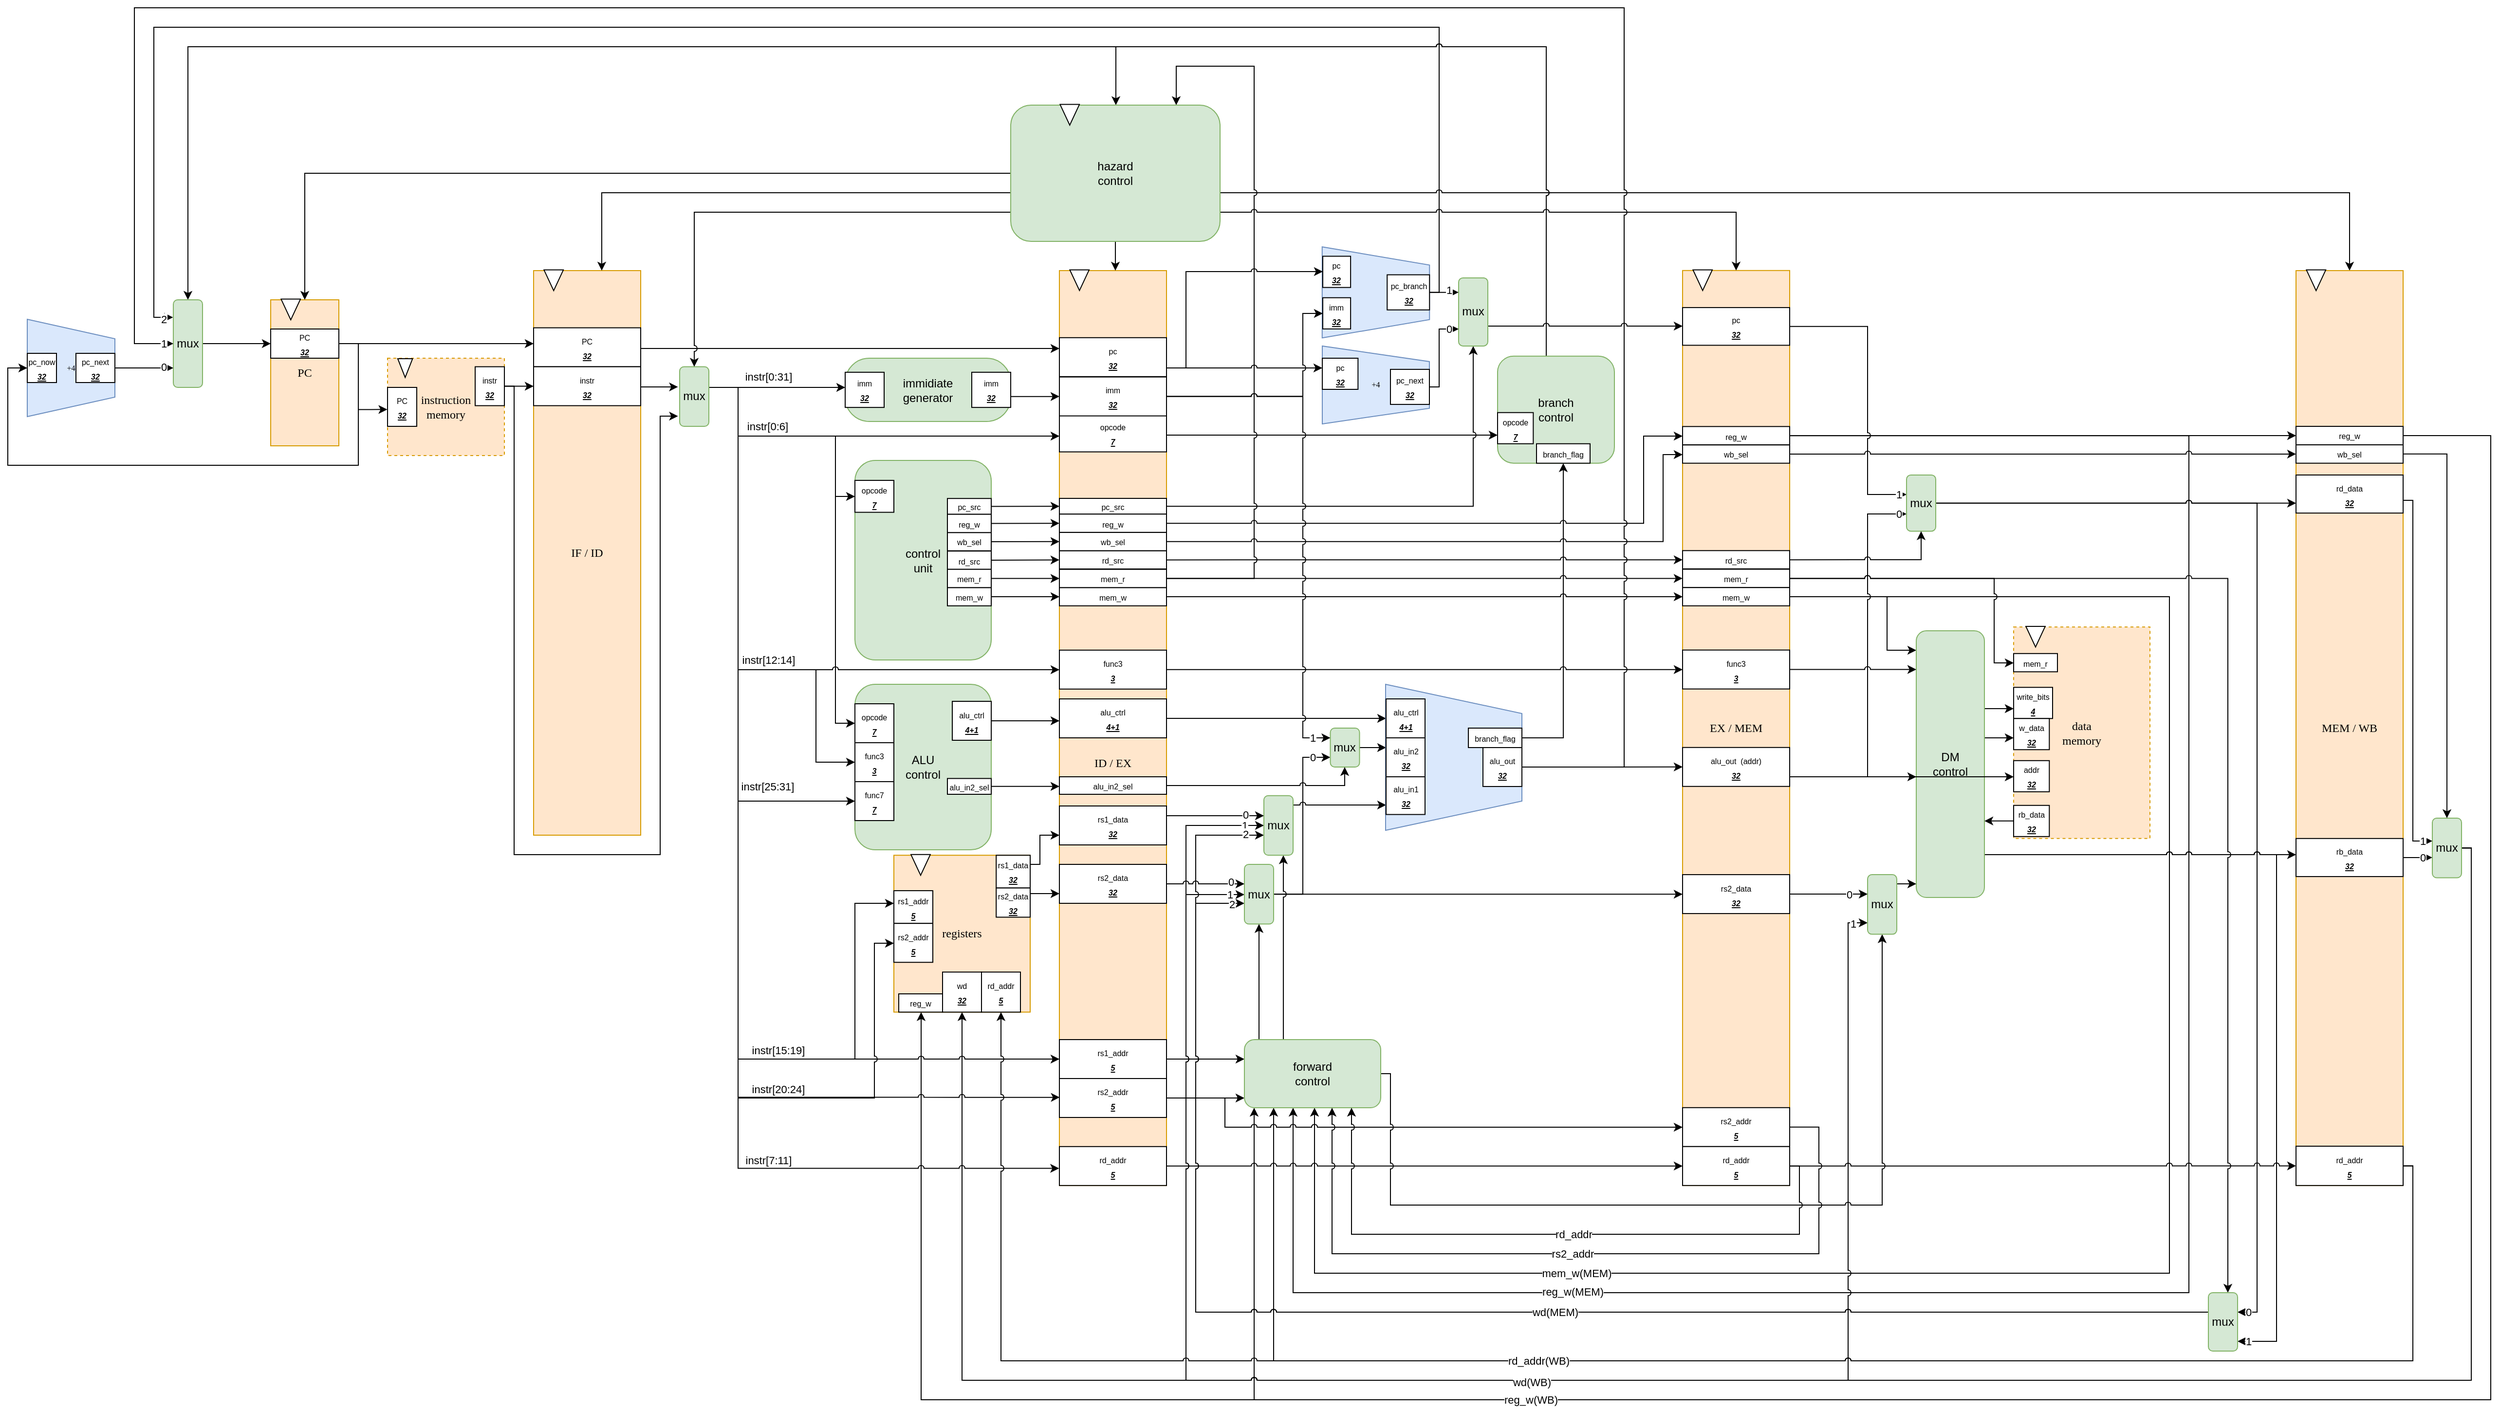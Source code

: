 <mxfile version="15.4.0" type="device"><diagram name="Page-1" id="edf60f1a-56cd-e834-aa8a-f176f3a09ee4"><mxGraphModel dx="2937" dy="1322" grid="1" gridSize="10" guides="1" tooltips="1" connect="0" arrows="1" fold="0" page="1" pageScale="1" pageWidth="1100" pageHeight="850" background="none" math="0" shadow="0"><root><mxCell id="0"/><mxCell id="1" parent="0"/><mxCell id="kNVG9xj6ANDc93W-XIGZ-67" style="edgeStyle=orthogonalEdgeStyle;rounded=0;jumpStyle=arc;orthogonalLoop=1;jettySize=auto;html=1;" parent="1" source="EKekgRLYzdlUiFeW4id2-189" target="kNVG9xj6ANDc93W-XIGZ-15" edge="1"><mxGeometry relative="1" as="geometry"><Array as="points"><mxPoint x="1390" y="609"/><mxPoint x="1390" y="609"/></Array></mxGeometry></mxCell><mxCell id="kNVG9xj6ANDc93W-XIGZ-8" value="1" style="edgeStyle=orthogonalEdgeStyle;rounded=0;jumpStyle=arc;orthogonalLoop=1;jettySize=auto;html=1;" parent="1" source="kNVG9xj6ANDc93W-XIGZ-5" target="kNVG9xj6ANDc93W-XIGZ-7" edge="1"><mxGeometry x="0.948" relative="1" as="geometry"><mxPoint x="1570" y="710" as="targetPoint"/><Array as="points"><mxPoint x="1480" y="498"/><mxPoint x="1480" y="670"/></Array><mxPoint as="offset"/></mxGeometry></mxCell><mxCell id="32vaQrGKy8MRLrwL2cj2-9" style="edgeStyle=orthogonalEdgeStyle;rounded=0;orthogonalLoop=1;jettySize=auto;html=1;" parent="1" source="EKekgRLYzdlUiFeW4id2-189" target="yA2EK_0t3Z7QHFOwRQCl-2" edge="1"><mxGeometry relative="1" as="geometry"><mxPoint x="1810" y="1090" as="targetPoint"/><Array as="points"><mxPoint x="1810" y="610"/><mxPoint x="1810" y="1490"/><mxPoint x="890" y="1490"/></Array></mxGeometry></mxCell><mxCell id="S9mFxYT01QVTFPfIdobC-1" value="reg_w(MEM)" style="edgeLabel;html=1;align=center;verticalAlign=middle;resizable=0;points=[];" parent="32vaQrGKy8MRLrwL2cj2-9" vertex="1" connectable="0"><mxGeometry x="0.603" y="-1" relative="1" as="geometry"><mxPoint as="offset"/></mxGeometry></mxCell><mxCell id="kNVG9xj6ANDc93W-XIGZ-49" style="edgeStyle=orthogonalEdgeStyle;rounded=0;jumpStyle=arc;orthogonalLoop=1;jettySize=auto;html=1;" parent="1" source="EKekgRLYzdlUiFeW4id2-190" target="yA2EK_0t3Z7QHFOwRQCl-32" edge="1"><mxGeometry relative="1" as="geometry"><Array as="points"><mxPoint x="1500" y="775"/><mxPoint x="1500" y="830"/></Array></mxGeometry></mxCell><mxCell id="32vaQrGKy8MRLrwL2cj2-6" style="edgeStyle=orthogonalEdgeStyle;rounded=0;orthogonalLoop=1;jettySize=auto;html=1;" parent="1" source="EKekgRLYzdlUiFeW4id2-190" target="yA2EK_0t3Z7QHFOwRQCl-2" edge="1"><mxGeometry relative="1" as="geometry"><mxPoint x="1820" y="1090" as="targetPoint"/><Array as="points"><mxPoint x="1790" y="775"/><mxPoint x="1790" y="1470"/><mxPoint x="912" y="1470"/></Array></mxGeometry></mxCell><mxCell id="32vaQrGKy8MRLrwL2cj2-7" value="mem_w(MEM)" style="edgeLabel;html=1;align=center;verticalAlign=middle;resizable=0;points=[];" parent="32vaQrGKy8MRLrwL2cj2-6" vertex="1" connectable="0"><mxGeometry x="0.589" relative="1" as="geometry"><mxPoint as="offset"/></mxGeometry></mxCell><mxCell id="Cu1Hbzg0PVyFdCxrieRd-3" style="edgeStyle=orthogonalEdgeStyle;rounded=0;orthogonalLoop=1;jettySize=auto;html=1;" parent="1" source="yA2EK_0t3Z7QHFOwRQCl-23" target="kNVG9xj6ANDc93W-XIGZ-22" edge="1"><mxGeometry relative="1" as="geometry"/></mxCell><mxCell id="32vaQrGKy8MRLrwL2cj2-2" style="edgeStyle=orthogonalEdgeStyle;rounded=0;orthogonalLoop=1;jettySize=auto;html=1;" parent="1" source="EKekgRLYzdlUiFeW4id2-143" target="yA2EK_0t3Z7QHFOwRQCl-18" edge="1"><mxGeometry relative="1" as="geometry"><Array as="points"><mxPoint x="870" y="900"/><mxPoint x="870" y="900"/></Array></mxGeometry></mxCell><mxCell id="Cu1Hbzg0PVyFdCxrieRd-2" style="edgeStyle=orthogonalEdgeStyle;rounded=0;orthogonalLoop=1;jettySize=auto;html=1;" parent="1" source="EKekgRLYzdlUiFeW4id2-108" target="kNVG9xj6ANDc93W-XIGZ-19" edge="1"><mxGeometry relative="1" as="geometry"><Array as="points"><mxPoint x="1020" y="609"/><mxPoint x="1020" y="609"/></Array></mxGeometry></mxCell><mxCell id="EKekgRLYzdlUiFeW4id2-193" style="edgeStyle=orthogonalEdgeStyle;rounded=0;jumpStyle=arc;orthogonalLoop=1;jettySize=auto;html=1;" parent="1" source="EKekgRLYzdlUiFeW4id2-150" target="kNVG9xj6ANDc93W-XIGZ-1" edge="1"><mxGeometry relative="1" as="geometry"><mxPoint x="1260" y="682.138" as="targetPoint"/></mxGeometry></mxCell><mxCell id="Q_06JHTN7Uep42Y_UUGo-1" style="edgeStyle=orthogonalEdgeStyle;rounded=0;orthogonalLoop=1;jettySize=auto;html=1;entryX=-0.011;entryY=0.2;entryDx=0;entryDy=0;entryPerimeter=0;" parent="1" source="EKekgRLYzdlUiFeW4id2-177" target="EKekgRLYzdlUiFeW4id2-50" edge="1"><mxGeometry relative="1" as="geometry"><mxPoint x="1050" y="190" as="targetPoint"/><Array as="points"><mxPoint x="1040" y="462"/><mxPoint x="1040" y="190"/><mxPoint x="-280" y="190"/><mxPoint x="-280" y="488"/></Array></mxGeometry></mxCell><mxCell id="AWye1TeloU3Kx7bztyEL-3" value="2" style="edgeLabel;html=1;align=center;verticalAlign=middle;resizable=0;points=[];" parent="Q_06JHTN7Uep42Y_UUGo-1" vertex="1" connectable="0"><mxGeometry x="0.963" relative="1" as="geometry"><mxPoint x="10" y="17" as="offset"/></mxGeometry></mxCell><mxCell id="kNVG9xj6ANDc93W-XIGZ-147" style="edgeStyle=orthogonalEdgeStyle;rounded=0;jumpStyle=arc;orthogonalLoop=1;jettySize=auto;html=1;startArrow=none;startFill=0;endArrow=classic;endFill=1;" parent="1" source="EKekgRLYzdlUiFeW4id2-87" target="EKekgRLYzdlUiFeW4id2-37" edge="1"><mxGeometry relative="1" as="geometry"><Array as="points"><mxPoint x="1975" y="360"/></Array></mxGeometry></mxCell><mxCell id="kNVG9xj6ANDc93W-XIGZ-75" style="edgeStyle=orthogonalEdgeStyle;rounded=0;jumpStyle=arc;orthogonalLoop=1;jettySize=auto;html=1;" parent="1" source="kNVG9xj6ANDc93W-XIGZ-70" target="kNVG9xj6ANDc93W-XIGZ-27" edge="1"><mxGeometry relative="1" as="geometry"><Array as="points"><mxPoint x="2100" y="1033"/><mxPoint x="2100" y="1580"/><mxPoint x="1460" y="1580"/><mxPoint x="1460" y="1110"/></Array></mxGeometry></mxCell><mxCell id="i5YlRuQZrGiQrmkR3ASv-7" value="1" style="edgeLabel;html=1;align=center;verticalAlign=middle;resizable=0;points=[];" parent="kNVG9xj6ANDc93W-XIGZ-75" vertex="1" connectable="0"><mxGeometry x="0.982" y="-2" relative="1" as="geometry"><mxPoint y="-1" as="offset"/></mxGeometry></mxCell><mxCell id="kNVG9xj6ANDc93W-XIGZ-135" style="edgeStyle=orthogonalEdgeStyle;rounded=0;jumpStyle=arc;orthogonalLoop=1;jettySize=auto;html=1;startArrow=none;startFill=0;endArrow=classic;endFill=1;" parent="1" source="kNVG9xj6ANDc93W-XIGZ-15" target="yA2EK_0t3Z7QHFOwRQCl-2" edge="1"><mxGeometry relative="1" as="geometry"><Array as="points"><mxPoint x="2120" y="609"/><mxPoint x="2120" y="1600"/><mxPoint x="850" y="1600"/></Array></mxGeometry></mxCell><mxCell id="kNVG9xj6ANDc93W-XIGZ-139" style="edgeStyle=orthogonalEdgeStyle;rounded=0;jumpStyle=arc;orthogonalLoop=1;jettySize=auto;html=1;startArrow=none;startFill=0;endArrow=classic;endFill=1;" parent="1" source="kNVG9xj6ANDc93W-XIGZ-15" target="kNVG9xj6ANDc93W-XIGZ-137" edge="1"><mxGeometry relative="1" as="geometry"><Array as="points"><mxPoint x="2120" y="609"/><mxPoint x="2120" y="1600"/><mxPoint x="508" y="1600"/></Array></mxGeometry></mxCell><mxCell id="kNVG9xj6ANDc93W-XIGZ-154" value="reg_w(WB)" style="edgeLabel;html=1;align=center;verticalAlign=middle;resizable=0;points=[];" parent="kNVG9xj6ANDc93W-XIGZ-139" vertex="1" connectable="0"><mxGeometry x="0.31" y="3" relative="1" as="geometry"><mxPoint x="-42" y="-3" as="offset"/></mxGeometry></mxCell><mxCell id="kNVG9xj6ANDc93W-XIGZ-160" style="edgeStyle=orthogonalEdgeStyle;rounded=0;jumpStyle=arc;orthogonalLoop=1;jettySize=auto;html=1;startArrow=none;startFill=0;endArrow=classic;endFill=1;" parent="1" source="kNVG9xj6ANDc93W-XIGZ-103" target="yA2EK_0t3Z7QHFOwRQCl-2" edge="1"><mxGeometry relative="1" as="geometry"><Array as="points"><mxPoint x="2040" y="1360"/><mxPoint x="2040" y="1560"/><mxPoint x="870" y="1560"/></Array></mxGeometry></mxCell><mxCell id="kNVG9xj6ANDc93W-XIGZ-25" style="edgeStyle=orthogonalEdgeStyle;rounded=0;jumpStyle=arc;orthogonalLoop=1;jettySize=auto;html=1;" parent="1" source="EKekgRLYzdlUiFeW4id2-124" target="yA2EK_0t3Z7QHFOwRQCl-2" edge="1"><mxGeometry relative="1" as="geometry"><mxPoint x="810" y="1031" as="targetPoint"/><Array as="points"><mxPoint x="800" y="1250"/><mxPoint x="800" y="1250"/></Array></mxGeometry></mxCell><mxCell id="kNVG9xj6ANDc93W-XIGZ-93" style="edgeStyle=orthogonalEdgeStyle;rounded=0;jumpStyle=arc;orthogonalLoop=1;jettySize=auto;html=1;" parent="1" source="EKekgRLYzdlUiFeW4id2-125" target="yA2EK_0t3Z7QHFOwRQCl-2" edge="1"><mxGeometry relative="1" as="geometry"><Array as="points"><mxPoint x="740" y="1290"/><mxPoint x="740" y="1290"/></Array></mxGeometry></mxCell><mxCell id="yA2EK_0t3Z7QHFOwRQCl-7" style="edgeStyle=orthogonalEdgeStyle;rounded=0;orthogonalLoop=1;jettySize=auto;html=1;jumpStyle=arc;" parent="1" source="EKekgRLYzdlUiFeW4id2-121" target="yA2EK_0t3Z7QHFOwRQCl-6" edge="1"><mxGeometry relative="1" as="geometry"><mxPoint x="760" y="985.029" as="sourcePoint"/><mxPoint x="1260" y="985.029" as="targetPoint"/><Array as="points"><mxPoint x="910" y="1360"/><mxPoint x="910" y="1360"/></Array></mxGeometry></mxCell><mxCell id="kNVG9xj6ANDc93W-XIGZ-132" style="edgeStyle=orthogonalEdgeStyle;rounded=0;jumpStyle=arc;orthogonalLoop=1;jettySize=auto;html=1;startArrow=none;startFill=0;endArrow=classic;endFill=1;" parent="1" source="EKekgRLYzdlUiFeW4id2-125" target="yA2EK_0t3Z7QHFOwRQCl-3" edge="1"><mxGeometry relative="1" as="geometry"><Array as="points"><mxPoint x="820" y="1290"/><mxPoint x="820" y="1320"/></Array></mxGeometry></mxCell><mxCell id="kNVG9xj6ANDc93W-XIGZ-133" style="edgeStyle=orthogonalEdgeStyle;rounded=0;jumpStyle=arc;orthogonalLoop=1;jettySize=auto;html=1;startArrow=none;startFill=0;endArrow=classic;endFill=1;" parent="1" source="kNVG9xj6ANDc93W-XIGZ-70" target="yA2EK_0t3Z7QHFOwRQCl-1" edge="1"><mxGeometry relative="1" as="geometry"><Array as="points"><mxPoint x="2100" y="1033"/><mxPoint x="2100" y="1580"/><mxPoint x="780" y="1580"/><mxPoint x="780" y="1081"/></Array></mxGeometry></mxCell><mxCell id="i5YlRuQZrGiQrmkR3ASv-5" value="1" style="edgeLabel;html=1;align=center;verticalAlign=middle;resizable=0;points=[];" parent="kNVG9xj6ANDc93W-XIGZ-133" vertex="1" connectable="0"><mxGeometry x="0.988" relative="1" as="geometry"><mxPoint as="offset"/></mxGeometry></mxCell><mxCell id="kNVG9xj6ANDc93W-XIGZ-134" style="edgeStyle=orthogonalEdgeStyle;rounded=0;jumpStyle=arc;orthogonalLoop=1;jettySize=auto;html=1;startArrow=none;startFill=0;endArrow=classic;endFill=1;" parent="1" source="kNVG9xj6ANDc93W-XIGZ-70" target="yA2EK_0t3Z7QHFOwRQCl-9" edge="1"><mxGeometry relative="1" as="geometry"><Array as="points"><mxPoint x="2100" y="1033"/><mxPoint x="2100" y="1580"/><mxPoint x="780" y="1580"/><mxPoint x="780" y="1010"/></Array></mxGeometry></mxCell><mxCell id="i5YlRuQZrGiQrmkR3ASv-2" value="1" style="edgeLabel;html=1;align=center;verticalAlign=middle;resizable=0;points=[];" parent="kNVG9xj6ANDc93W-XIGZ-134" vertex="1" connectable="0"><mxGeometry x="0.993" relative="1" as="geometry"><mxPoint x="-11" as="offset"/></mxGeometry></mxCell><mxCell id="kNVG9xj6ANDc93W-XIGZ-81" style="edgeStyle=orthogonalEdgeStyle;rounded=0;jumpStyle=arc;orthogonalLoop=1;jettySize=auto;html=1;" parent="1" source="kNVG9xj6ANDc93W-XIGZ-76" target="yA2EK_0t3Z7QHFOwRQCl-1" edge="1"><mxGeometry relative="1" as="geometry"><Array as="points"><mxPoint x="790" y="1510"/><mxPoint x="790" y="1090"/></Array></mxGeometry></mxCell><mxCell id="i5YlRuQZrGiQrmkR3ASv-6" value="2" style="edgeLabel;html=1;align=center;verticalAlign=middle;resizable=0;points=[];" parent="kNVG9xj6ANDc93W-XIGZ-81" vertex="1" connectable="0"><mxGeometry x="0.982" relative="1" as="geometry"><mxPoint y="1" as="offset"/></mxGeometry></mxCell><mxCell id="kNVG9xj6ANDc93W-XIGZ-80" style="edgeStyle=orthogonalEdgeStyle;rounded=0;jumpStyle=arc;orthogonalLoop=1;jettySize=auto;html=1;" parent="1" source="kNVG9xj6ANDc93W-XIGZ-76" target="yA2EK_0t3Z7QHFOwRQCl-9" edge="1"><mxGeometry relative="1" as="geometry"><mxPoint x="800" y="990" as="targetPoint"/><Array as="points"><mxPoint x="790" y="1510"/><mxPoint x="790" y="1020"/></Array></mxGeometry></mxCell><mxCell id="32vaQrGKy8MRLrwL2cj2-8" value="wd(MEM)" style="edgeLabel;html=1;align=center;verticalAlign=middle;resizable=0;points=[];" parent="kNVG9xj6ANDc93W-XIGZ-80" vertex="1" connectable="0"><mxGeometry x="-0.161" relative="1" as="geometry"><mxPoint as="offset"/></mxGeometry></mxCell><mxCell id="i5YlRuQZrGiQrmkR3ASv-3" value="2" style="edgeLabel;html=1;align=center;verticalAlign=middle;resizable=0;points=[];" parent="kNVG9xj6ANDc93W-XIGZ-80" vertex="1" connectable="0"><mxGeometry x="0.988" y="1" relative="1" as="geometry"><mxPoint x="-10" as="offset"/></mxGeometry></mxCell><mxCell id="kNVG9xj6ANDc93W-XIGZ-74" style="edgeStyle=orthogonalEdgeStyle;rounded=0;jumpStyle=arc;orthogonalLoop=1;jettySize=auto;html=1;" parent="1" source="kNVG9xj6ANDc93W-XIGZ-70" target="EKekgRLYzdlUiFeW4id2-79" edge="1"><mxGeometry relative="1" as="geometry"><mxPoint x="2080" y="1640" as="targetPoint"/><Array as="points"><mxPoint x="2100" y="1033"/><mxPoint x="2100" y="1580"/><mxPoint x="550" y="1580"/></Array></mxGeometry></mxCell><mxCell id="kNVG9xj6ANDc93W-XIGZ-153" value="wd(WB)" style="edgeLabel;html=1;align=center;verticalAlign=middle;resizable=0;points=[];" parent="kNVG9xj6ANDc93W-XIGZ-74" vertex="1" connectable="0"><mxGeometry x="0.199" y="2" relative="1" as="geometry"><mxPoint x="-32" as="offset"/></mxGeometry></mxCell><mxCell id="yA2EK_0t3Z7QHFOwRQCl-39" style="edgeStyle=orthogonalEdgeStyle;rounded=0;jumpStyle=arc;orthogonalLoop=1;jettySize=auto;html=1;" parent="1" source="yA2EK_0t3Z7QHFOwRQCl-33" target="yA2EK_0t3Z7QHFOwRQCl-38" edge="1"><mxGeometry relative="1" as="geometry"><Array as="points"><mxPoint x="1010" y="850"/><mxPoint x="1010" y="850"/></Array></mxGeometry></mxCell><mxCell id="kNVG9xj6ANDc93W-XIGZ-48" style="edgeStyle=orthogonalEdgeStyle;rounded=0;jumpStyle=arc;orthogonalLoop=1;jettySize=auto;html=1;" parent="1" source="EKekgRLYzdlUiFeW4id2-154" target="EKekgRLYzdlUiFeW4id2-190" edge="1"><mxGeometry relative="1" as="geometry"/></mxCell><mxCell id="kNVG9xj6ANDc93W-XIGZ-47" style="edgeStyle=orthogonalEdgeStyle;rounded=0;jumpStyle=arc;orthogonalLoop=1;jettySize=auto;html=1;" parent="1" source="EKekgRLYzdlUiFeW4id2-155" target="EKekgRLYzdlUiFeW4id2-191" edge="1"><mxGeometry relative="1" as="geometry"/></mxCell><mxCell id="EKekgRLYzdlUiFeW4id2-194" style="edgeStyle=orthogonalEdgeStyle;rounded=0;jumpStyle=arc;orthogonalLoop=1;jettySize=auto;html=1;" parent="1" source="EKekgRLYzdlUiFeW4id2-151" target="EKekgRLYzdlUiFeW4id2-187" edge="1"><mxGeometry relative="1" as="geometry"/></mxCell><mxCell id="kNVG9xj6ANDc93W-XIGZ-9" value="0" style="edgeStyle=orthogonalEdgeStyle;rounded=0;jumpStyle=arc;orthogonalLoop=1;jettySize=auto;html=1;" parent="1" source="yA2EK_0t3Z7QHFOwRQCl-25" target="kNVG9xj6ANDc93W-XIGZ-7" edge="1"><mxGeometry x="0.957" relative="1" as="geometry"><Array as="points"><mxPoint x="1480" y="960"/><mxPoint x="1480" y="690"/></Array><mxPoint as="offset"/></mxGeometry></mxCell><mxCell id="kNVG9xj6ANDc93W-XIGZ-149" style="edgeStyle=orthogonalEdgeStyle;rounded=0;jumpStyle=arc;orthogonalLoop=1;jettySize=auto;html=1;startArrow=none;startFill=0;endArrow=classic;endFill=1;" parent="1" source="EKekgRLYzdlUiFeW4id2-155" target="EKekgRLYzdlUiFeW4id2-87" edge="1"><mxGeometry relative="1" as="geometry"><mxPoint x="1841.667" y="300.0" as="targetPoint"/><Array as="points"><mxPoint x="850" y="756"/><mxPoint x="850" y="230"/><mxPoint x="770" y="230"/></Array></mxGeometry></mxCell><mxCell id="kNVG9xj6ANDc93W-XIGZ-12" style="edgeStyle=orthogonalEdgeStyle;rounded=0;jumpStyle=arc;orthogonalLoop=1;jettySize=auto;html=1;" parent="1" source="kNVG9xj6ANDc93W-XIGZ-7" target="kNVG9xj6ANDc93W-XIGZ-11" edge="1"><mxGeometry relative="1" as="geometry"><Array as="points"><mxPoint x="1900" y="679"/><mxPoint x="1900" y="679"/></Array></mxGeometry></mxCell><mxCell id="kNVG9xj6ANDc93W-XIGZ-79" value="0" style="edgeStyle=orthogonalEdgeStyle;rounded=0;jumpStyle=arc;orthogonalLoop=1;jettySize=auto;html=1;" parent="1" source="kNVG9xj6ANDc93W-XIGZ-7" target="kNVG9xj6ANDc93W-XIGZ-76" edge="1"><mxGeometry x="0.982" relative="1" as="geometry"><Array as="points"><mxPoint x="1880" y="679"/><mxPoint x="1880" y="1510"/></Array><mxPoint as="offset"/></mxGeometry></mxCell><mxCell id="kNVG9xj6ANDc93W-XIGZ-140" style="edgeStyle=orthogonalEdgeStyle;rounded=0;jumpStyle=arc;orthogonalLoop=1;jettySize=auto;html=1;startArrow=none;startFill=0;endArrow=classic;endFill=1;" parent="1" source="kNVG9xj6ANDc93W-XIGZ-18" target="EKekgRLYzdlUiFeW4id2-50" edge="1"><mxGeometry relative="1" as="geometry"><Array as="points"><mxPoint x="1150" y="210"/><mxPoint x="-245" y="210"/></Array></mxGeometry></mxCell><mxCell id="kNVG9xj6ANDc93W-XIGZ-146" style="edgeStyle=orthogonalEdgeStyle;rounded=0;jumpStyle=arc;orthogonalLoop=1;jettySize=auto;html=1;startArrow=none;startFill=0;endArrow=classic;endFill=1;" parent="1" source="kNVG9xj6ANDc93W-XIGZ-18" target="EKekgRLYzdlUiFeW4id2-87" edge="1"><mxGeometry relative="1" as="geometry"><Array as="points"><mxPoint x="1150" y="210"/><mxPoint x="708" y="210"/></Array></mxGeometry></mxCell><mxCell id="kNVG9xj6ANDc93W-XIGZ-69" style="edgeStyle=orthogonalEdgeStyle;rounded=0;jumpStyle=arc;orthogonalLoop=1;jettySize=auto;html=1;" parent="1" source="yA2EK_0t3Z7QHFOwRQCl-32" target="kNVG9xj6ANDc93W-XIGZ-68" edge="1"><mxGeometry relative="1" as="geometry"><Array as="points"><mxPoint x="1790" y="1040"/><mxPoint x="1790" y="1040"/></Array></mxGeometry></mxCell><mxCell id="kNVG9xj6ANDc93W-XIGZ-78" value="1" style="edgeStyle=orthogonalEdgeStyle;rounded=0;jumpStyle=arc;orthogonalLoop=1;jettySize=auto;html=1;" parent="1" source="yA2EK_0t3Z7QHFOwRQCl-32" target="kNVG9xj6ANDc93W-XIGZ-76" edge="1"><mxGeometry x="0.975" relative="1" as="geometry"><Array as="points"><mxPoint x="1900" y="1040"/><mxPoint x="1900" y="1540"/></Array><mxPoint as="offset"/></mxGeometry></mxCell><mxCell id="kNVG9xj6ANDc93W-XIGZ-123" style="edgeStyle=orthogonalEdgeStyle;rounded=0;jumpStyle=arc;orthogonalLoop=1;jettySize=auto;html=1;startArrow=none;startFill=0;endArrow=classic;endFill=1;" parent="1" source="yA2EK_0t3Z7QHFOwRQCl-6" target="kNVG9xj6ANDc93W-XIGZ-103" edge="1"><mxGeometry relative="1" as="geometry"/></mxCell><mxCell id="60e70716793133e9-2" value="+4" style="shape=trapezoid;whiteSpace=wrap;html=1;rounded=0;shadow=0;labelBackgroundColor=none;strokeWidth=1;fontFamily=Verdana;fontSize=8;align=center;flipV=1;rotation=0;container=1;fillColor=#dae8fc;strokeColor=#6c8ebf;direction=south;" parent="1" vertex="1"><mxGeometry x="-410" y="490" width="90" height="100" as="geometry"><mxRectangle x="125" y="215" width="50" height="40" as="alternateBounds"/></mxGeometry></mxCell><mxCell id="EKekgRLYzdlUiFeW4id2-47" value="&lt;font style=&quot;font-size: 8px&quot;&gt;pc_now&lt;br&gt;&lt;i&gt;&lt;b&gt;&lt;u&gt;32&lt;/u&gt;&lt;/b&gt;&lt;/i&gt;&lt;br&gt;&lt;/font&gt;" style="rounded=0;whiteSpace=wrap;html=1;shadow=0;rotation=0;" parent="60e70716793133e9-2" vertex="1"><mxGeometry y="35" width="30" height="30" as="geometry"/></mxCell><mxCell id="EKekgRLYzdlUiFeW4id2-49" value="&lt;font style=&quot;font-size: 8px&quot;&gt;pc_next&lt;br&gt;&lt;i&gt;&lt;b&gt;&lt;u&gt;32&lt;/u&gt;&lt;/b&gt;&lt;/i&gt;&lt;br&gt;&lt;/font&gt;" style="rounded=0;whiteSpace=wrap;html=1;shadow=0;rotation=0;" parent="60e70716793133e9-2" vertex="1"><mxGeometry x="50" y="35" width="40" height="30" as="geometry"/></mxCell><mxCell id="EKekgRLYzdlUiFeW4id2-24" value="&lt;font style=&quot;font-size: 12px&quot;&gt;IF / ID&lt;/font&gt;" style="rounded=0;whiteSpace=wrap;html=1;shadow=0;labelBackgroundColor=none;strokeWidth=1;fontFamily=Verdana;fontSize=8;align=center;fillColor=#ffe6cc;strokeColor=#d79b00;container=1;" parent="1" vertex="1"><mxGeometry x="110" y="440" width="110" height="580" as="geometry"/></mxCell><mxCell id="EKekgRLYzdlUiFeW4id2-44" value="&lt;font style=&quot;font-size: 8px&quot;&gt;PC&lt;br&gt;&lt;i&gt;&lt;b&gt;&lt;u&gt;32&lt;/u&gt;&lt;/b&gt;&lt;/i&gt;&lt;br&gt;&lt;/font&gt;" style="rounded=0;whiteSpace=wrap;html=1;shadow=0;" parent="EKekgRLYzdlUiFeW4id2-24" vertex="1"><mxGeometry y="58.75" width="110" height="40" as="geometry"/></mxCell><mxCell id="EKekgRLYzdlUiFeW4id2-65" value="&lt;font style=&quot;font-size: 8px&quot;&gt;instr&lt;br&gt;&lt;i&gt;&lt;b&gt;&lt;u&gt;32&lt;/u&gt;&lt;/b&gt;&lt;/i&gt;&lt;br&gt;&lt;/font&gt;" style="rounded=0;whiteSpace=wrap;html=1;shadow=0;" parent="EKekgRLYzdlUiFeW4id2-24" vertex="1"><mxGeometry y="98.75" width="110" height="40" as="geometry"/></mxCell><mxCell id="1QepmSErJZ8Scbjbq0xg-8" value="" style="triangle;whiteSpace=wrap;html=1;shadow=0;rotation=90;" vertex="1" parent="EKekgRLYzdlUiFeW4id2-24"><mxGeometry x="10" width="21.25" height="19.86" as="geometry"/></mxCell><mxCell id="EKekgRLYzdlUiFeW4id2-33" value="&lt;font style=&quot;font-size: 12px&quot;&gt;&lt;br&gt;&lt;br&gt;&lt;br&gt;&lt;br&gt;&lt;br&gt;ID / EX&lt;/font&gt;" style="rounded=0;whiteSpace=wrap;html=1;shadow=0;labelBackgroundColor=none;strokeWidth=1;fontFamily=Verdana;fontSize=8;align=center;fillColor=#ffe6cc;strokeColor=#d79b00;container=1;" parent="1" vertex="1"><mxGeometry x="650" y="440" width="110" height="940" as="geometry"/></mxCell><mxCell id="EKekgRLYzdlUiFeW4id2-34" value="" style="triangle;whiteSpace=wrap;html=1;shadow=0;rotation=90;" parent="EKekgRLYzdlUiFeW4id2-33" vertex="1"><mxGeometry x="10" y="-0.1" width="21.25" height="19.86" as="geometry"/></mxCell><mxCell id="EKekgRLYzdlUiFeW4id2-71" value="&lt;font style=&quot;font-size: 8px&quot;&gt;pc&lt;br&gt;&lt;u style=&quot;font-style: italic ; font-weight: bold&quot;&gt;32&lt;/u&gt;&lt;br&gt;&lt;/font&gt;" style="rounded=0;whiteSpace=wrap;html=1;shadow=0;" parent="EKekgRLYzdlUiFeW4id2-33" vertex="1"><mxGeometry y="68.9" width="110" height="40" as="geometry"/></mxCell><mxCell id="EKekgRLYzdlUiFeW4id2-108" value="&lt;font style=&quot;font-size: 8px&quot;&gt;opcode&lt;br&gt;&lt;i&gt;&lt;b&gt;&lt;u&gt;7&lt;/u&gt;&lt;/b&gt;&lt;/i&gt;&lt;br&gt;&lt;/font&gt;" style="rounded=0;whiteSpace=wrap;html=1;shadow=0;" parent="EKekgRLYzdlUiFeW4id2-33" vertex="1"><mxGeometry y="147.48" width="110" height="38.75" as="geometry"/></mxCell><mxCell id="EKekgRLYzdlUiFeW4id2-121" value="&lt;font style=&quot;font-size: 8px&quot;&gt;rd_addr&lt;br&gt;&lt;b&gt;&lt;i&gt;&lt;u&gt;5&lt;/u&gt;&lt;/i&gt;&lt;/b&gt;&lt;br&gt;&lt;/font&gt;" style="rounded=0;whiteSpace=wrap;html=1;shadow=0;" parent="EKekgRLYzdlUiFeW4id2-33" vertex="1"><mxGeometry y="899.9" width="110" height="40" as="geometry"/></mxCell><mxCell id="EKekgRLYzdlUiFeW4id2-124" value="&lt;font style=&quot;font-size: 8px&quot;&gt;rs1_addr&lt;br&gt;&lt;b&gt;&lt;i&gt;&lt;u&gt;5&lt;/u&gt;&lt;/i&gt;&lt;/b&gt;&lt;br&gt;&lt;/font&gt;" style="rounded=0;whiteSpace=wrap;html=1;shadow=0;" parent="EKekgRLYzdlUiFeW4id2-33" vertex="1"><mxGeometry y="790.0" width="110" height="40" as="geometry"/></mxCell><mxCell id="EKekgRLYzdlUiFeW4id2-125" value="&lt;font style=&quot;font-size: 8px&quot;&gt;rs2_addr&lt;br&gt;&lt;b&gt;&lt;i&gt;&lt;u&gt;5&lt;/u&gt;&lt;/i&gt;&lt;/b&gt;&lt;br&gt;&lt;/font&gt;" style="rounded=0;whiteSpace=wrap;html=1;shadow=0;" parent="EKekgRLYzdlUiFeW4id2-33" vertex="1"><mxGeometry y="830.0" width="110" height="40" as="geometry"/></mxCell><mxCell id="EKekgRLYzdlUiFeW4id2-136" value="&lt;font style=&quot;font-size: 8px&quot;&gt;imm&lt;br&gt;&lt;b&gt;&lt;i&gt;&lt;u&gt;32&lt;/u&gt;&lt;/i&gt;&lt;/b&gt;&lt;br&gt;&lt;/font&gt;" style="rounded=0;whiteSpace=wrap;html=1;shadow=0;" parent="EKekgRLYzdlUiFeW4id2-33" vertex="1"><mxGeometry y="109.28" width="110" height="40" as="geometry"/></mxCell><mxCell id="EKekgRLYzdlUiFeW4id2-143" value="&lt;font style=&quot;font-size: 8px&quot;&gt;alu_ctrl&lt;br&gt;&lt;b&gt;&lt;i&gt;&lt;u&gt;4+1&lt;/u&gt;&lt;/i&gt;&lt;/b&gt;&lt;br&gt;&lt;/font&gt;" style="rounded=0;whiteSpace=wrap;html=1;shadow=0;" parent="EKekgRLYzdlUiFeW4id2-33" vertex="1"><mxGeometry y="440.0" width="110" height="40" as="geometry"/></mxCell><mxCell id="EKekgRLYzdlUiFeW4id2-145" value="&lt;font style=&quot;font-size: 8px&quot;&gt;rs1_data&lt;br&gt;&lt;b&gt;&lt;i&gt;&lt;u&gt;32&lt;/u&gt;&lt;/i&gt;&lt;/b&gt;&lt;br&gt;&lt;/font&gt;" style="rounded=0;whiteSpace=wrap;html=1;shadow=0;" parent="EKekgRLYzdlUiFeW4id2-33" vertex="1"><mxGeometry y="550.0" width="110" height="40" as="geometry"/></mxCell><mxCell id="EKekgRLYzdlUiFeW4id2-146" value="&lt;font style=&quot;font-size: 8px&quot;&gt;rs2_data&lt;br&gt;&lt;b&gt;&lt;i&gt;&lt;u&gt;32&lt;/u&gt;&lt;/i&gt;&lt;/b&gt;&lt;br&gt;&lt;/font&gt;" style="rounded=0;whiteSpace=wrap;html=1;shadow=0;" parent="EKekgRLYzdlUiFeW4id2-33" vertex="1"><mxGeometry y="610.0" width="110" height="40" as="geometry"/></mxCell><mxCell id="EKekgRLYzdlUiFeW4id2-150" value="&lt;font style=&quot;font-size: 8px&quot;&gt;pc_src&lt;br&gt;&lt;/font&gt;" style="rounded=0;whiteSpace=wrap;html=1;shadow=0;" parent="EKekgRLYzdlUiFeW4id2-33" vertex="1"><mxGeometry y="234" width="110" height="16.25" as="geometry"/></mxCell><mxCell id="EKekgRLYzdlUiFeW4id2-151" value="&lt;font style=&quot;font-size: 8px&quot;&gt;rd_src&lt;br&gt;&lt;/font&gt;" style="rounded=0;whiteSpace=wrap;html=1;shadow=0;" parent="EKekgRLYzdlUiFeW4id2-33" vertex="1"><mxGeometry y="287.75" width="110" height="18.75" as="geometry"/></mxCell><mxCell id="EKekgRLYzdlUiFeW4id2-152" value="&lt;font style=&quot;font-size: 8px&quot;&gt;wb_sel&lt;br&gt;&lt;/font&gt;" style="rounded=0;whiteSpace=wrap;html=1;shadow=0;" parent="EKekgRLYzdlUiFeW4id2-33" vertex="1"><mxGeometry y="269" width="110" height="18.75" as="geometry"/></mxCell><mxCell id="EKekgRLYzdlUiFeW4id2-153" value="&lt;font style=&quot;font-size: 8px&quot;&gt;reg_w&lt;br&gt;&lt;/font&gt;" style="rounded=0;whiteSpace=wrap;html=1;shadow=0;" parent="EKekgRLYzdlUiFeW4id2-33" vertex="1"><mxGeometry y="250.15" width="110" height="18.75" as="geometry"/></mxCell><mxCell id="EKekgRLYzdlUiFeW4id2-154" value="&lt;font style=&quot;font-size: 8px&quot;&gt;mem_w&lt;br&gt;&lt;/font&gt;" style="rounded=0;whiteSpace=wrap;html=1;shadow=0;" parent="EKekgRLYzdlUiFeW4id2-33" vertex="1"><mxGeometry y="325.63" width="110" height="18.75" as="geometry"/></mxCell><mxCell id="yA2EK_0t3Z7QHFOwRQCl-33" value="&lt;font style=&quot;font-size: 8px&quot;&gt;func3&lt;br&gt;&lt;b&gt;&lt;i&gt;&lt;u&gt;3&lt;/u&gt;&lt;/i&gt;&lt;/b&gt;&lt;br&gt;&lt;/font&gt;" style="rounded=0;whiteSpace=wrap;html=1;shadow=0;" parent="EKekgRLYzdlUiFeW4id2-33" vertex="1"><mxGeometry y="389.9" width="110" height="40" as="geometry"/></mxCell><mxCell id="EKekgRLYzdlUiFeW4id2-155" value="&lt;font style=&quot;font-size: 8px&quot;&gt;mem_r&lt;br&gt;&lt;/font&gt;" style="rounded=0;whiteSpace=wrap;html=1;shadow=0;" parent="EKekgRLYzdlUiFeW4id2-33" vertex="1"><mxGeometry y="306.88" width="110" height="18.75" as="geometry"/></mxCell><mxCell id="EKekgRLYzdlUiFeW4id2-156" value="&lt;font style=&quot;font-size: 8px&quot;&gt;alu_in2_sel&lt;br&gt;&lt;/font&gt;" style="rounded=0;whiteSpace=wrap;html=1;shadow=0;" parent="EKekgRLYzdlUiFeW4id2-33" vertex="1"><mxGeometry y="520" width="110" height="18" as="geometry"/></mxCell><mxCell id="EKekgRLYzdlUiFeW4id2-35" value="&lt;font style=&quot;font-size: 12px&quot;&gt;EX / MEM&lt;/font&gt;" style="rounded=0;whiteSpace=wrap;html=1;shadow=0;labelBackgroundColor=none;strokeWidth=1;fontFamily=Verdana;fontSize=8;align=center;fillColor=#ffe6cc;strokeColor=#d79b00;container=1;" parent="1" vertex="1"><mxGeometry x="1290" y="439.9" width="110" height="940" as="geometry"/></mxCell><mxCell id="EKekgRLYzdlUiFeW4id2-191" value="&lt;font style=&quot;font-size: 8px&quot;&gt;mem_r&lt;br&gt;&lt;/font&gt;" style="rounded=0;whiteSpace=wrap;html=1;shadow=0;" parent="EKekgRLYzdlUiFeW4id2-35" vertex="1"><mxGeometry y="306.88" width="110" height="18.75" as="geometry"/></mxCell><mxCell id="EKekgRLYzdlUiFeW4id2-190" value="&lt;font style=&quot;font-size: 8px&quot;&gt;mem_w&lt;br&gt;&lt;/font&gt;" style="rounded=0;whiteSpace=wrap;html=1;shadow=0;" parent="EKekgRLYzdlUiFeW4id2-35" vertex="1"><mxGeometry y="325.73" width="110" height="18.75" as="geometry"/></mxCell><mxCell id="EKekgRLYzdlUiFeW4id2-188" value="&lt;font style=&quot;font-size: 8px&quot;&gt;wb_sel&lt;br&gt;&lt;/font&gt;" style="rounded=0;whiteSpace=wrap;html=1;shadow=0;" parent="EKekgRLYzdlUiFeW4id2-35" vertex="1"><mxGeometry y="179.21" width="110" height="18.75" as="geometry"/></mxCell><mxCell id="EKekgRLYzdlUiFeW4id2-189" value="&lt;font style=&quot;font-size: 8px&quot;&gt;reg_w&lt;br&gt;&lt;/font&gt;" style="rounded=0;whiteSpace=wrap;html=1;shadow=0;" parent="EKekgRLYzdlUiFeW4id2-35" vertex="1"><mxGeometry y="160.28" width="110" height="18.75" as="geometry"/></mxCell><mxCell id="yA2EK_0t3Z7QHFOwRQCl-3" value="&lt;font style=&quot;font-size: 8px&quot;&gt;rs2_addr&lt;br&gt;&lt;b&gt;&lt;i&gt;&lt;u&gt;5&lt;/u&gt;&lt;/i&gt;&lt;/b&gt;&lt;br&gt;&lt;/font&gt;" style="rounded=0;whiteSpace=wrap;html=1;shadow=0;" parent="EKekgRLYzdlUiFeW4id2-35" vertex="1"><mxGeometry y="860" width="110" height="40" as="geometry"/></mxCell><mxCell id="yA2EK_0t3Z7QHFOwRQCl-6" value="&lt;font style=&quot;font-size: 8px&quot;&gt;rd_addr&lt;br&gt;&lt;b&gt;&lt;i&gt;&lt;u&gt;5&lt;/u&gt;&lt;/i&gt;&lt;/b&gt;&lt;br&gt;&lt;/font&gt;" style="rounded=0;whiteSpace=wrap;html=1;shadow=0;" parent="EKekgRLYzdlUiFeW4id2-35" vertex="1"><mxGeometry y="900" width="110" height="40" as="geometry"/></mxCell><mxCell id="yA2EK_0t3Z7QHFOwRQCl-25" value="&lt;font style=&quot;font-size: 8px&quot;&gt;alu_out&amp;nbsp; (addr)&lt;br&gt;&lt;b&gt;&lt;i&gt;&lt;u&gt;32&lt;/u&gt;&lt;/i&gt;&lt;/b&gt;&lt;br&gt;&lt;/font&gt;" style="rounded=0;whiteSpace=wrap;html=1;shadow=0;" parent="EKekgRLYzdlUiFeW4id2-35" vertex="1"><mxGeometry y="490" width="110" height="40" as="geometry"/></mxCell><mxCell id="yA2EK_0t3Z7QHFOwRQCl-38" value="&lt;font style=&quot;font-size: 8px&quot;&gt;func3&lt;br&gt;&lt;b&gt;&lt;i&gt;&lt;u&gt;3&lt;/u&gt;&lt;/i&gt;&lt;/b&gt;&lt;br&gt;&lt;/font&gt;" style="rounded=0;whiteSpace=wrap;html=1;shadow=0;" parent="EKekgRLYzdlUiFeW4id2-35" vertex="1"><mxGeometry y="389.9" width="110" height="40" as="geometry"/></mxCell><mxCell id="kNVG9xj6ANDc93W-XIGZ-5" value="&lt;font style=&quot;font-size: 8px&quot;&gt;pc&lt;br&gt;&lt;b&gt;&lt;i&gt;&lt;u&gt;32&lt;/u&gt;&lt;/i&gt;&lt;/b&gt;&lt;br&gt;&lt;/font&gt;" style="rounded=0;whiteSpace=wrap;html=1;shadow=0;" parent="EKekgRLYzdlUiFeW4id2-35" vertex="1"><mxGeometry y="38.07" width="110" height="38.75" as="geometry"/></mxCell><mxCell id="kNVG9xj6ANDc93W-XIGZ-28" value="&lt;font style=&quot;font-size: 8px&quot;&gt;rs2_data&lt;br&gt;&lt;b&gt;&lt;i&gt;&lt;u&gt;32&lt;/u&gt;&lt;/i&gt;&lt;/b&gt;&lt;br&gt;&lt;/font&gt;" style="rounded=0;whiteSpace=wrap;html=1;shadow=0;" parent="EKekgRLYzdlUiFeW4id2-35" vertex="1"><mxGeometry y="620.63" width="110" height="40" as="geometry"/></mxCell><mxCell id="EKekgRLYzdlUiFeW4id2-187" value="&lt;font style=&quot;font-size: 8px&quot;&gt;rd_src&lt;br&gt;&lt;/font&gt;" style="rounded=0;whiteSpace=wrap;html=1;shadow=0;" parent="EKekgRLYzdlUiFeW4id2-35" vertex="1"><mxGeometry y="287.75" width="110" height="18.75" as="geometry"/></mxCell><mxCell id="1QepmSErJZ8Scbjbq0xg-4" value="" style="triangle;whiteSpace=wrap;html=1;shadow=0;rotation=90;" vertex="1" parent="EKekgRLYzdlUiFeW4id2-35"><mxGeometry x="10" width="21.25" height="19.86" as="geometry"/></mxCell><mxCell id="EKekgRLYzdlUiFeW4id2-37" value="&lt;font style=&quot;font-size: 12px&quot;&gt;MEM / WB&lt;/font&gt;" style="rounded=0;whiteSpace=wrap;html=1;shadow=0;labelBackgroundColor=none;strokeWidth=1;fontFamily=Verdana;fontSize=8;align=center;fillColor=#ffe6cc;strokeColor=#d79b00;container=1;" parent="1" vertex="1"><mxGeometry x="1920" y="440" width="110" height="940" as="geometry"/></mxCell><mxCell id="kNVG9xj6ANDc93W-XIGZ-103" value="&lt;font style=&quot;font-size: 8px&quot;&gt;rd_addr&lt;br&gt;&lt;b&gt;&lt;i&gt;&lt;u&gt;5&lt;/u&gt;&lt;/i&gt;&lt;/b&gt;&lt;br&gt;&lt;/font&gt;" style="rounded=0;whiteSpace=wrap;html=1;shadow=0;" parent="EKekgRLYzdlUiFeW4id2-37" vertex="1"><mxGeometry y="899.524" width="110" height="40.381" as="geometry"/></mxCell><mxCell id="kNVG9xj6ANDc93W-XIGZ-68" value="&lt;font style=&quot;font-size: 8px&quot;&gt;rb_data&lt;br&gt;&lt;b&gt;&lt;i&gt;&lt;u&gt;32&lt;/u&gt;&lt;/i&gt;&lt;/b&gt;&lt;br&gt;&lt;/font&gt;" style="rounded=0;whiteSpace=wrap;html=1;shadow=0;" parent="EKekgRLYzdlUiFeW4id2-37" vertex="1"><mxGeometry y="583.404" width="110" height="39.119" as="geometry"/></mxCell><mxCell id="kNVG9xj6ANDc93W-XIGZ-11" value="&lt;font style=&quot;font-size: 8px&quot;&gt;rd_data&lt;br&gt;&lt;b&gt;&lt;i&gt;&lt;u&gt;32&lt;/u&gt;&lt;/i&gt;&lt;/b&gt;&lt;br&gt;&lt;/font&gt;" style="rounded=0;whiteSpace=wrap;html=1;shadow=0;" parent="EKekgRLYzdlUiFeW4id2-37" vertex="1"><mxGeometry y="209.97" width="110" height="39.119" as="geometry"/></mxCell><mxCell id="kNVG9xj6ANDc93W-XIGZ-14" value="&lt;font style=&quot;font-size: 8px&quot;&gt;wb_sel&lt;br&gt;&lt;/font&gt;" style="rounded=0;whiteSpace=wrap;html=1;shadow=0;" parent="EKekgRLYzdlUiFeW4id2-37" vertex="1"><mxGeometry y="178.927" width="110" height="18.929" as="geometry"/></mxCell><mxCell id="kNVG9xj6ANDc93W-XIGZ-15" value="&lt;font style=&quot;font-size: 8px&quot;&gt;reg_w&lt;br&gt;&lt;/font&gt;" style="rounded=0;whiteSpace=wrap;html=1;shadow=0;" parent="EKekgRLYzdlUiFeW4id2-37" vertex="1"><mxGeometry y="159.999" width="110" height="18.929" as="geometry"/></mxCell><mxCell id="1QepmSErJZ8Scbjbq0xg-6" value="" style="triangle;whiteSpace=wrap;html=1;shadow=0;rotation=90;" vertex="1" parent="EKekgRLYzdlUiFeW4id2-37"><mxGeometry x="10" width="21.25" height="19.86" as="geometry"/></mxCell><mxCell id="EKekgRLYzdlUiFeW4id2-39" value="&lt;font style=&quot;font-size: 12px&quot;&gt;PC&lt;/font&gt;" style="rounded=0;whiteSpace=wrap;html=1;shadow=0;labelBackgroundColor=none;strokeWidth=1;fontFamily=Verdana;fontSize=8;align=center;fillColor=#ffe6cc;strokeColor=#d79b00;container=1;" parent="1" vertex="1"><mxGeometry x="-160" y="470" width="70" height="150" as="geometry"/></mxCell><mxCell id="EKekgRLYzdlUiFeW4id2-41" value="&lt;font style=&quot;font-size: 8px&quot;&gt;PC&lt;br&gt;&lt;i&gt;&lt;b&gt;&lt;u&gt;32&lt;/u&gt;&lt;/b&gt;&lt;/i&gt;&lt;br&gt;&lt;/font&gt;" style="rounded=0;whiteSpace=wrap;html=1;shadow=0;" parent="EKekgRLYzdlUiFeW4id2-39" vertex="1"><mxGeometry y="30" width="70" height="30" as="geometry"/></mxCell><mxCell id="1QepmSErJZ8Scbjbq0xg-3" value="" style="triangle;whiteSpace=wrap;html=1;shadow=0;rotation=90;" vertex="1" parent="EKekgRLYzdlUiFeW4id2-39"><mxGeometry x="10" y="2.265e-14" width="21.25" height="19.86" as="geometry"/></mxCell><mxCell id="EKekgRLYzdlUiFeW4id2-62" style="edgeStyle=orthogonalEdgeStyle;rounded=0;jumpStyle=arc;orthogonalLoop=1;jettySize=auto;html=1;" parent="1" source="EKekgRLYzdlUiFeW4id2-50" target="EKekgRLYzdlUiFeW4id2-41" edge="1"><mxGeometry relative="1" as="geometry"/></mxCell><mxCell id="EKekgRLYzdlUiFeW4id2-50" value="mux" style="rounded=1;whiteSpace=wrap;html=1;fillColor=#d5e8d4;strokeColor=#82b366;" parent="1" vertex="1"><mxGeometry x="-260" y="470" width="30" height="90" as="geometry"/></mxCell><mxCell id="EKekgRLYzdlUiFeW4id2-51" style="edgeStyle=orthogonalEdgeStyle;rounded=0;jumpStyle=arc;orthogonalLoop=1;jettySize=auto;html=1;entryX=0;entryY=0.778;entryDx=0;entryDy=0;entryPerimeter=0;" parent="1" source="EKekgRLYzdlUiFeW4id2-49" target="EKekgRLYzdlUiFeW4id2-50" edge="1"><mxGeometry relative="1" as="geometry"/></mxCell><mxCell id="AWye1TeloU3Kx7bztyEL-1" value="0" style="edgeLabel;html=1;align=center;verticalAlign=middle;resizable=0;points=[];" parent="EKekgRLYzdlUiFeW4id2-51" vertex="1" connectable="0"><mxGeometry x="-0.305" y="-1" relative="1" as="geometry"><mxPoint x="29" y="-2" as="offset"/></mxGeometry></mxCell><mxCell id="EKekgRLYzdlUiFeW4id2-56" value="&lt;font style=&quot;font-size: 12px&quot;&gt;instruction&lt;br&gt;memory&lt;br&gt;&lt;/font&gt;" style="rounded=0;whiteSpace=wrap;html=1;shadow=0;labelBackgroundColor=none;strokeWidth=1;fontFamily=Verdana;fontSize=8;align=center;fillColor=#ffe6cc;strokeColor=#d79b00;container=1;dashed=1;" parent="1" vertex="1"><mxGeometry x="-40" y="530" width="120" height="100" as="geometry"/></mxCell><mxCell id="EKekgRLYzdlUiFeW4id2-57" value="" style="triangle;whiteSpace=wrap;html=1;shadow=0;rotation=90;" parent="EKekgRLYzdlUiFeW4id2-56" vertex="1"><mxGeometry x="8.435" y="2.524" width="19.35" height="15.238" as="geometry"/></mxCell><mxCell id="EKekgRLYzdlUiFeW4id2-58" value="&lt;font style=&quot;font-size: 8px&quot;&gt;PC&lt;br&gt;&lt;i&gt;&lt;b&gt;&lt;u&gt;32&lt;/u&gt;&lt;/b&gt;&lt;/i&gt;&lt;br&gt;&lt;/font&gt;" style="rounded=0;whiteSpace=wrap;html=1;shadow=0;" parent="EKekgRLYzdlUiFeW4id2-56" vertex="1"><mxGeometry y="30" width="30" height="40" as="geometry"/></mxCell><mxCell id="EKekgRLYzdlUiFeW4id2-59" value="&lt;font style=&quot;font-size: 8px&quot;&gt;instr&lt;br&gt;&lt;i&gt;&lt;b&gt;&lt;u&gt;32&lt;/u&gt;&lt;/b&gt;&lt;/i&gt;&lt;br&gt;&lt;/font&gt;" style="rounded=0;whiteSpace=wrap;html=1;shadow=0;" parent="EKekgRLYzdlUiFeW4id2-56" vertex="1"><mxGeometry x="90" y="8.75" width="30" height="40" as="geometry"/></mxCell><mxCell id="EKekgRLYzdlUiFeW4id2-63" style="edgeStyle=orthogonalEdgeStyle;rounded=0;jumpStyle=arc;orthogonalLoop=1;jettySize=auto;html=1;" parent="1" source="EKekgRLYzdlUiFeW4id2-41" target="EKekgRLYzdlUiFeW4id2-44" edge="1"><mxGeometry relative="1" as="geometry"><Array as="points"><mxPoint x="90" y="515"/><mxPoint x="90" y="515"/></Array></mxGeometry></mxCell><mxCell id="EKekgRLYzdlUiFeW4id2-66" style="edgeStyle=orthogonalEdgeStyle;rounded=0;jumpStyle=arc;orthogonalLoop=1;jettySize=auto;html=1;entryX=0;entryY=0.5;entryDx=0;entryDy=0;entryPerimeter=0;" parent="1" source="EKekgRLYzdlUiFeW4id2-59" target="EKekgRLYzdlUiFeW4id2-65" edge="1"><mxGeometry relative="1" as="geometry"/></mxCell><mxCell id="EKekgRLYzdlUiFeW4id2-68" style="edgeStyle=orthogonalEdgeStyle;rounded=0;jumpStyle=arc;orthogonalLoop=1;jettySize=auto;html=1;" parent="1" source="EKekgRLYzdlUiFeW4id2-41" target="EKekgRLYzdlUiFeW4id2-47" edge="1"><mxGeometry relative="1" as="geometry"><mxPoint x="-450" y="540" as="targetPoint"/><Array as="points"><mxPoint x="-70" y="515"/><mxPoint x="-70" y="640"/><mxPoint x="-430" y="640"/><mxPoint x="-430" y="540"/></Array></mxGeometry></mxCell><mxCell id="EKekgRLYzdlUiFeW4id2-69" style="edgeStyle=orthogonalEdgeStyle;rounded=0;jumpStyle=arc;orthogonalLoop=1;jettySize=auto;html=1;entryX=-0.008;entryY=0.567;entryDx=0;entryDy=0;entryPerimeter=0;" parent="1" source="EKekgRLYzdlUiFeW4id2-41" target="EKekgRLYzdlUiFeW4id2-58" edge="1"><mxGeometry relative="1" as="geometry"><mxPoint x="-60" y="600" as="targetPoint"/><Array as="points"><mxPoint x="-70" y="515"/><mxPoint x="-70" y="583"/></Array></mxGeometry></mxCell><mxCell id="EKekgRLYzdlUiFeW4id2-72" style="edgeStyle=orthogonalEdgeStyle;rounded=0;jumpStyle=arc;orthogonalLoop=1;jettySize=auto;html=1;" parent="1" source="EKekgRLYzdlUiFeW4id2-44" target="EKekgRLYzdlUiFeW4id2-71" edge="1"><mxGeometry relative="1" as="geometry"><Array as="points"><mxPoint x="330" y="520"/><mxPoint x="330" y="520"/></Array></mxGeometry></mxCell><mxCell id="EKekgRLYzdlUiFeW4id2-73" value="&lt;font style=&quot;font-size: 12px&quot;&gt;registers&lt;br&gt;&lt;/font&gt;" style="rounded=0;whiteSpace=wrap;html=1;shadow=0;labelBackgroundColor=none;strokeWidth=1;fontFamily=Verdana;fontSize=8;align=center;fillColor=#ffe6cc;strokeColor=#d79b00;container=1;" parent="1" vertex="1"><mxGeometry x="480" y="1040.63" width="140.0" height="161.13" as="geometry"/></mxCell><mxCell id="EKekgRLYzdlUiFeW4id2-75" value="&lt;font style=&quot;font-size: 8px&quot;&gt;rs1_addr&lt;br&gt;&lt;i&gt;&lt;b&gt;&lt;u&gt;5&lt;/u&gt;&lt;/b&gt;&lt;/i&gt;&lt;br&gt;&lt;/font&gt;" style="rounded=0;whiteSpace=wrap;html=1;shadow=0;" parent="EKekgRLYzdlUiFeW4id2-73" vertex="1"><mxGeometry y="36.38" width="40" height="33.62" as="geometry"/></mxCell><mxCell id="EKekgRLYzdlUiFeW4id2-76" value="&lt;font style=&quot;font-size: 8px&quot;&gt;rs1_data&lt;br&gt;&lt;u style=&quot;font-style: italic ; font-weight: bold&quot;&gt;32&lt;/u&gt;&lt;br&gt;&lt;/font&gt;" style="rounded=0;whiteSpace=wrap;html=1;shadow=0;" parent="EKekgRLYzdlUiFeW4id2-73" vertex="1"><mxGeometry x="105.103" width="34.897" height="33.62" as="geometry"/></mxCell><mxCell id="EKekgRLYzdlUiFeW4id2-77" value="&lt;font style=&quot;font-size: 8px&quot;&gt;rs2_addr&lt;br&gt;&lt;i&gt;&lt;b&gt;&lt;u&gt;5&lt;/u&gt;&lt;/b&gt;&lt;/i&gt;&lt;br&gt;&lt;/font&gt;" style="rounded=0;whiteSpace=wrap;html=1;shadow=0;" parent="EKekgRLYzdlUiFeW4id2-73" vertex="1"><mxGeometry y="70" width="40" height="40" as="geometry"/></mxCell><mxCell id="EKekgRLYzdlUiFeW4id2-79" value="&lt;font style=&quot;font-size: 8px&quot;&gt;wd&lt;br&gt;&lt;b&gt;&lt;i&gt;&lt;u&gt;32&lt;/u&gt;&lt;/i&gt;&lt;/b&gt;&lt;br&gt;&lt;/font&gt;" style="rounded=0;whiteSpace=wrap;html=1;shadow=0;" parent="EKekgRLYzdlUiFeW4id2-73" vertex="1"><mxGeometry x="50.0" y="120" width="40" height="41.13" as="geometry"/></mxCell><mxCell id="EKekgRLYzdlUiFeW4id2-80" value="&lt;font style=&quot;font-size: 8px&quot;&gt;rs2_data&lt;br&gt;&lt;u style=&quot;font-style: italic ; font-weight: bold&quot;&gt;32&lt;/u&gt;&lt;br&gt;&lt;/font&gt;" style="rounded=0;whiteSpace=wrap;html=1;shadow=0;" parent="EKekgRLYzdlUiFeW4id2-73" vertex="1"><mxGeometry x="105.1" y="33.62" width="34.9" height="30" as="geometry"/></mxCell><mxCell id="EKekgRLYzdlUiFeW4id2-78" value="&lt;font style=&quot;font-size: 8px&quot;&gt;rd_addr&lt;br&gt;&lt;i&gt;&lt;b&gt;&lt;u&gt;5&lt;/u&gt;&lt;/b&gt;&lt;/i&gt;&lt;br&gt;&lt;/font&gt;" style="rounded=0;whiteSpace=wrap;html=1;shadow=0;" parent="EKekgRLYzdlUiFeW4id2-73" vertex="1"><mxGeometry x="90" y="120" width="40" height="41.13" as="geometry"/></mxCell><mxCell id="kNVG9xj6ANDc93W-XIGZ-137" value="&lt;font style=&quot;font-size: 8px&quot;&gt;reg_w&lt;br&gt;&lt;/font&gt;" style="rounded=0;whiteSpace=wrap;html=1;shadow=0;" parent="EKekgRLYzdlUiFeW4id2-73" vertex="1"><mxGeometry x="5" y="142.38" width="45" height="18.75" as="geometry"/></mxCell><mxCell id="1QepmSErJZ8Scbjbq0xg-7" value="" style="triangle;whiteSpace=wrap;html=1;shadow=0;rotation=90;" vertex="1" parent="EKekgRLYzdlUiFeW4id2-73"><mxGeometry x="16.87" width="21.25" height="19.86" as="geometry"/></mxCell><mxCell id="EKekgRLYzdlUiFeW4id2-103" style="edgeStyle=orthogonalEdgeStyle;rounded=0;jumpStyle=arc;orthogonalLoop=1;jettySize=auto;html=1;" parent="1" source="EKekgRLYzdlUiFeW4id2-81" target="EKekgRLYzdlUiFeW4id2-102" edge="1"><mxGeometry relative="1" as="geometry"><mxPoint x="280" y="589.997" as="sourcePoint"/><mxPoint x="460.24" y="614.97" as="targetPoint"/><Array as="points"><mxPoint x="320" y="560"/><mxPoint x="320" y="610"/><mxPoint x="420" y="610"/><mxPoint x="420" y="672"/></Array></mxGeometry></mxCell><mxCell id="EKekgRLYzdlUiFeW4id2-104" value="instr[0:6]" style="edgeLabel;html=1;align=center;verticalAlign=middle;resizable=0;points=[];" parent="EKekgRLYzdlUiFeW4id2-103" vertex="1" connectable="0"><mxGeometry x="0.175" y="1" relative="1" as="geometry"><mxPoint x="-44" y="-9" as="offset"/></mxGeometry></mxCell><mxCell id="EKekgRLYzdlUiFeW4id2-109" style="edgeStyle=orthogonalEdgeStyle;rounded=0;jumpStyle=arc;orthogonalLoop=1;jettySize=auto;html=1;" parent="1" source="EKekgRLYzdlUiFeW4id2-81" target="EKekgRLYzdlUiFeW4id2-108" edge="1"><mxGeometry relative="1" as="geometry"><Array as="points"><mxPoint x="320" y="560"/><mxPoint x="320" y="610"/></Array></mxGeometry></mxCell><mxCell id="EKekgRLYzdlUiFeW4id2-114" style="edgeStyle=orthogonalEdgeStyle;rounded=0;jumpStyle=arc;orthogonalLoop=1;jettySize=auto;html=1;entryX=0;entryY=0.5;entryDx=0;entryDy=0;entryPerimeter=0;" parent="1" source="EKekgRLYzdlUiFeW4id2-81" target="EKekgRLYzdlUiFeW4id2-113" edge="1"><mxGeometry relative="1" as="geometry"><mxPoint x="300" y="640" as="sourcePoint"/><Array as="points"><mxPoint x="320" y="560"/><mxPoint x="320" y="610"/><mxPoint x="420" y="610"/><mxPoint x="420" y="905"/></Array></mxGeometry></mxCell><mxCell id="EKekgRLYzdlUiFeW4id2-117" style="edgeStyle=orthogonalEdgeStyle;rounded=0;jumpStyle=arc;orthogonalLoop=1;jettySize=auto;html=1;" parent="1" source="EKekgRLYzdlUiFeW4id2-81" target="yA2EK_0t3Z7QHFOwRQCl-33" edge="1"><mxGeometry relative="1" as="geometry"><mxPoint x="430" y="913" as="targetPoint"/><Array as="points"><mxPoint x="320" y="560"/><mxPoint x="320" y="850"/></Array></mxGeometry></mxCell><mxCell id="EKekgRLYzdlUiFeW4id2-118" value="instr[12:14]" style="edgeLabel;html=1;align=center;verticalAlign=middle;resizable=0;points=[];" parent="EKekgRLYzdlUiFeW4id2-117" vertex="1" connectable="0"><mxGeometry x="0.732" y="-3" relative="1" as="geometry"><mxPoint x="-212" y="-13" as="offset"/></mxGeometry></mxCell><mxCell id="EKekgRLYzdlUiFeW4id2-119" style="edgeStyle=orthogonalEdgeStyle;rounded=0;jumpStyle=arc;orthogonalLoop=1;jettySize=auto;html=1;" parent="1" source="EKekgRLYzdlUiFeW4id2-81" target="EKekgRLYzdlUiFeW4id2-116" edge="1"><mxGeometry relative="1" as="geometry"><mxPoint x="449.52" y="986.17" as="targetPoint"/><mxPoint x="280" y="589.997" as="sourcePoint"/><Array as="points"><mxPoint x="320" y="560"/><mxPoint x="320" y="985"/></Array></mxGeometry></mxCell><mxCell id="EKekgRLYzdlUiFeW4id2-120" value="instr[25:31]" style="edgeLabel;html=1;align=center;verticalAlign=middle;resizable=0;points=[];" parent="EKekgRLYzdlUiFeW4id2-119" vertex="1" connectable="0"><mxGeometry x="0.774" y="-1" relative="1" as="geometry"><mxPoint x="-25" y="-16" as="offset"/></mxGeometry></mxCell><mxCell id="EKekgRLYzdlUiFeW4id2-122" style="edgeStyle=orthogonalEdgeStyle;rounded=0;jumpStyle=arc;orthogonalLoop=1;jettySize=auto;html=1;entryX=-0.003;entryY=0.56;entryDx=0;entryDy=0;entryPerimeter=0;" parent="1" source="EKekgRLYzdlUiFeW4id2-81" target="EKekgRLYzdlUiFeW4id2-121" edge="1"><mxGeometry relative="1" as="geometry"><Array as="points"><mxPoint x="320" y="560"/><mxPoint x="320" y="1362"/></Array></mxGeometry></mxCell><mxCell id="EKekgRLYzdlUiFeW4id2-123" value="instr[7:11]" style="edgeLabel;html=1;align=center;verticalAlign=middle;resizable=0;points=[];" parent="EKekgRLYzdlUiFeW4id2-122" vertex="1" connectable="0"><mxGeometry x="0.393" relative="1" as="geometry"><mxPoint x="31" y="14" as="offset"/></mxGeometry></mxCell><mxCell id="EKekgRLYzdlUiFeW4id2-126" style="edgeStyle=orthogonalEdgeStyle;rounded=0;jumpStyle=arc;orthogonalLoop=1;jettySize=auto;html=1;" parent="1" source="EKekgRLYzdlUiFeW4id2-81" target="EKekgRLYzdlUiFeW4id2-124" edge="1"><mxGeometry relative="1" as="geometry"><Array as="points"><mxPoint x="320" y="560"/><mxPoint x="320" y="1250"/></Array></mxGeometry></mxCell><mxCell id="EKekgRLYzdlUiFeW4id2-127" value="instr[15:19]" style="edgeLabel;html=1;align=center;verticalAlign=middle;resizable=0;points=[];" parent="EKekgRLYzdlUiFeW4id2-126" vertex="1" connectable="0"><mxGeometry x="0.514" y="1" relative="1" as="geometry"><mxPoint x="-34" y="-8" as="offset"/></mxGeometry></mxCell><mxCell id="EKekgRLYzdlUiFeW4id2-128" style="edgeStyle=orthogonalEdgeStyle;rounded=0;jumpStyle=arc;orthogonalLoop=1;jettySize=auto;html=1;entryX=0.003;entryY=0.483;entryDx=0;entryDy=0;entryPerimeter=0;" parent="1" source="EKekgRLYzdlUiFeW4id2-81" target="EKekgRLYzdlUiFeW4id2-125" edge="1"><mxGeometry relative="1" as="geometry"><Array as="points"><mxPoint x="320" y="560"/><mxPoint x="320" y="1289"/></Array></mxGeometry></mxCell><mxCell id="EKekgRLYzdlUiFeW4id2-129" value="instr[20:24]" style="edgeLabel;html=1;align=center;verticalAlign=middle;resizable=0;points=[];" parent="EKekgRLYzdlUiFeW4id2-128" vertex="1" connectable="0"><mxGeometry x="0.464" y="1" relative="1" as="geometry"><mxPoint x="3" y="-8" as="offset"/></mxGeometry></mxCell><mxCell id="EKekgRLYzdlUiFeW4id2-131" style="edgeStyle=orthogonalEdgeStyle;rounded=0;jumpStyle=arc;orthogonalLoop=1;jettySize=auto;html=1;" parent="1" source="EKekgRLYzdlUiFeW4id2-81" target="EKekgRLYzdlUiFeW4id2-75" edge="1"><mxGeometry relative="1" as="geometry"><mxPoint x="460" y="1190" as="targetPoint"/><Array as="points"><mxPoint x="320" y="560"/><mxPoint x="320" y="1250"/><mxPoint x="440" y="1250"/><mxPoint x="440" y="1090"/></Array></mxGeometry></mxCell><mxCell id="EKekgRLYzdlUiFeW4id2-132" style="edgeStyle=orthogonalEdgeStyle;rounded=0;jumpStyle=arc;orthogonalLoop=1;jettySize=auto;html=1;" parent="1" source="EKekgRLYzdlUiFeW4id2-81" target="EKekgRLYzdlUiFeW4id2-77" edge="1"><mxGeometry relative="1" as="geometry"><mxPoint x="457.72" y="1222.36" as="targetPoint"/><mxPoint x="280" y="589.592" as="sourcePoint"/><Array as="points"><mxPoint x="320" y="560"/><mxPoint x="320" y="1290"/><mxPoint x="460" y="1290"/><mxPoint x="460" y="1131"/></Array></mxGeometry></mxCell><mxCell id="EKekgRLYzdlUiFeW4id2-140" style="edgeStyle=orthogonalEdgeStyle;rounded=0;jumpStyle=arc;orthogonalLoop=1;jettySize=auto;html=1;exitX=1.007;exitY=0.347;exitDx=0;exitDy=0;exitPerimeter=0;" parent="1" source="EKekgRLYzdlUiFeW4id2-81" target="EKekgRLYzdlUiFeW4id2-134" edge="1"><mxGeometry relative="1" as="geometry"><mxPoint x="330" y="1050" as="targetPoint"/><Array as="points"><mxPoint x="410" y="560"/><mxPoint x="410" y="560"/></Array></mxGeometry></mxCell><mxCell id="EKekgRLYzdlUiFeW4id2-167" value="instr[0:31]" style="edgeLabel;html=1;align=center;verticalAlign=middle;resizable=0;points=[];" parent="EKekgRLYzdlUiFeW4id2-140" vertex="1" connectable="0"><mxGeometry x="0.649" y="-1" relative="1" as="geometry"><mxPoint x="-55" y="-12" as="offset"/></mxGeometry></mxCell><mxCell id="yA2EK_0t3Z7QHFOwRQCl-37" style="edgeStyle=orthogonalEdgeStyle;rounded=0;jumpStyle=arc;orthogonalLoop=1;jettySize=auto;html=1;" parent="1" source="EKekgRLYzdlUiFeW4id2-81" target="EKekgRLYzdlUiFeW4id2-115" edge="1"><mxGeometry relative="1" as="geometry"><Array as="points"><mxPoint x="320" y="560"/><mxPoint x="320" y="850"/><mxPoint x="400" y="850"/><mxPoint x="400" y="945"/></Array></mxGeometry></mxCell><mxCell id="EKekgRLYzdlUiFeW4id2-81" value="mux" style="rounded=1;whiteSpace=wrap;html=1;fillColor=#d5e8d4;strokeColor=#82b366;" parent="1" vertex="1"><mxGeometry x="260" y="538.76" width="30" height="61.25" as="geometry"/></mxCell><mxCell id="EKekgRLYzdlUiFeW4id2-84" style="edgeStyle=orthogonalEdgeStyle;rounded=0;jumpStyle=arc;orthogonalLoop=1;jettySize=auto;html=1;entryX=-0.057;entryY=0.829;entryDx=0;entryDy=0;entryPerimeter=0;" parent="1" source="EKekgRLYzdlUiFeW4id2-59" target="EKekgRLYzdlUiFeW4id2-81" edge="1"><mxGeometry relative="1" as="geometry"><mxPoint x="260" y="600" as="targetPoint"/><Array as="points"><mxPoint x="90" y="559"/><mxPoint x="90" y="1040"/><mxPoint x="240" y="1040"/><mxPoint x="240" y="590"/></Array></mxGeometry></mxCell><mxCell id="EKekgRLYzdlUiFeW4id2-85" style="edgeStyle=orthogonalEdgeStyle;rounded=0;jumpStyle=arc;orthogonalLoop=1;jettySize=auto;html=1;entryX=-0.057;entryY=0.338;entryDx=0;entryDy=0;entryPerimeter=0;" parent="1" source="EKekgRLYzdlUiFeW4id2-65" target="EKekgRLYzdlUiFeW4id2-81" edge="1"><mxGeometry relative="1" as="geometry"><Array as="points"><mxPoint x="240" y="559"/></Array></mxGeometry></mxCell><mxCell id="kNVG9xj6ANDc93W-XIGZ-141" style="edgeStyle=orthogonalEdgeStyle;rounded=0;jumpStyle=arc;orthogonalLoop=1;jettySize=auto;html=1;startArrow=none;startFill=0;endArrow=classic;endFill=1;" parent="1" source="EKekgRLYzdlUiFeW4id2-87" target="EKekgRLYzdlUiFeW4id2-39" edge="1"><mxGeometry relative="1" as="geometry"><Array as="points"><mxPoint x="-125" y="340"/></Array></mxGeometry></mxCell><mxCell id="kNVG9xj6ANDc93W-XIGZ-142" style="edgeStyle=orthogonalEdgeStyle;rounded=0;jumpStyle=arc;orthogonalLoop=1;jettySize=auto;html=1;startArrow=none;startFill=0;endArrow=classic;endFill=1;" parent="1" source="EKekgRLYzdlUiFeW4id2-87" target="EKekgRLYzdlUiFeW4id2-24" edge="1"><mxGeometry relative="1" as="geometry"><Array as="points"><mxPoint x="690" y="360"/><mxPoint x="180" y="360"/></Array></mxGeometry></mxCell><mxCell id="kNVG9xj6ANDc93W-XIGZ-143" style="edgeStyle=orthogonalEdgeStyle;rounded=0;jumpStyle=arc;orthogonalLoop=1;jettySize=auto;html=1;startArrow=none;startFill=0;endArrow=classic;endFill=1;" parent="1" source="EKekgRLYzdlUiFeW4id2-87" target="EKekgRLYzdlUiFeW4id2-33" edge="1"><mxGeometry relative="1" as="geometry"><Array as="points"><mxPoint x="790" y="270"/><mxPoint x="790" y="400"/><mxPoint x="705" y="400"/></Array></mxGeometry></mxCell><mxCell id="kNVG9xj6ANDc93W-XIGZ-144" style="edgeStyle=orthogonalEdgeStyle;rounded=0;jumpStyle=arc;orthogonalLoop=1;jettySize=auto;html=1;startArrow=none;startFill=0;endArrow=classic;endFill=1;" parent="1" source="EKekgRLYzdlUiFeW4id2-87" target="EKekgRLYzdlUiFeW4id2-35" edge="1"><mxGeometry relative="1" as="geometry"><Array as="points"><mxPoint x="820" y="380"/><mxPoint x="1315" y="380"/></Array></mxGeometry></mxCell><mxCell id="EKekgRLYzdlUiFeW4id2-90" value="control&lt;br&gt;unit" style="rounded=1;whiteSpace=wrap;html=1;fillColor=#d5e8d4;strokeColor=#82b366;container=1;" parent="1" vertex="1"><mxGeometry x="440" y="635" width="140" height="205" as="geometry"/></mxCell><mxCell id="EKekgRLYzdlUiFeW4id2-102" value="&lt;font style=&quot;font-size: 8px&quot;&gt;opcode&lt;br&gt;&lt;i&gt;&lt;b&gt;&lt;u&gt;7&lt;/u&gt;&lt;/b&gt;&lt;/i&gt;&lt;br&gt;&lt;/font&gt;" style="rounded=0;whiteSpace=wrap;html=1;shadow=0;" parent="EKekgRLYzdlUiFeW4id2-90" vertex="1"><mxGeometry y="20.5" width="40" height="32.8" as="geometry"/></mxCell><mxCell id="EKekgRLYzdlUiFeW4id2-91" value="&lt;font style=&quot;font-size: 8px&quot;&gt;pc_src&lt;br&gt;&lt;/font&gt;" style="rounded=0;whiteSpace=wrap;html=1;shadow=0;" parent="EKekgRLYzdlUiFeW4id2-90" vertex="1"><mxGeometry x="95" y="39.1" width="45" height="16.25" as="geometry"/></mxCell><mxCell id="EKekgRLYzdlUiFeW4id2-93" value="&lt;font style=&quot;font-size: 8px&quot;&gt;rd_src&lt;br&gt;&lt;/font&gt;" style="rounded=0;whiteSpace=wrap;html=1;shadow=0;" parent="EKekgRLYzdlUiFeW4id2-90" vertex="1"><mxGeometry x="95" y="93.13" width="45" height="18.75" as="geometry"/></mxCell><mxCell id="EKekgRLYzdlUiFeW4id2-94" value="&lt;font style=&quot;font-size: 8px&quot;&gt;wb_sel&lt;br&gt;&lt;/font&gt;" style="rounded=0;whiteSpace=wrap;html=1;shadow=0;" parent="EKekgRLYzdlUiFeW4id2-90" vertex="1"><mxGeometry x="95" y="74.1" width="45" height="18.75" as="geometry"/></mxCell><mxCell id="EKekgRLYzdlUiFeW4id2-95" value="&lt;font style=&quot;font-size: 8px&quot;&gt;reg_w&lt;br&gt;&lt;/font&gt;" style="rounded=0;whiteSpace=wrap;html=1;shadow=0;" parent="EKekgRLYzdlUiFeW4id2-90" vertex="1"><mxGeometry x="95" y="55.35" width="45" height="18.75" as="geometry"/></mxCell><mxCell id="EKekgRLYzdlUiFeW4id2-96" value="&lt;font style=&quot;font-size: 8px&quot;&gt;mem_w&lt;br&gt;&lt;/font&gt;" style="rounded=0;whiteSpace=wrap;html=1;shadow=0;" parent="EKekgRLYzdlUiFeW4id2-90" vertex="1"><mxGeometry x="95" y="130.63" width="45" height="18.75" as="geometry"/></mxCell><mxCell id="EKekgRLYzdlUiFeW4id2-97" value="&lt;font style=&quot;font-size: 8px&quot;&gt;mem_r&lt;br&gt;&lt;/font&gt;" style="rounded=0;whiteSpace=wrap;html=1;shadow=0;" parent="EKekgRLYzdlUiFeW4id2-90" vertex="1"><mxGeometry x="95" y="111.88" width="45" height="18.75" as="geometry"/></mxCell><mxCell id="EKekgRLYzdlUiFeW4id2-111" value="ALU&lt;br&gt;control" style="rounded=1;whiteSpace=wrap;html=1;fillColor=#d5e8d4;strokeColor=#82b366;container=1;" parent="1" vertex="1"><mxGeometry x="440" y="865.0" width="140" height="170" as="geometry"/></mxCell><mxCell id="EKekgRLYzdlUiFeW4id2-113" value="&lt;font style=&quot;font-size: 8px&quot;&gt;opcode&lt;br&gt;&lt;i&gt;&lt;b&gt;&lt;u&gt;7&lt;/u&gt;&lt;/b&gt;&lt;/i&gt;&lt;br&gt;&lt;/font&gt;" style="rounded=0;whiteSpace=wrap;html=1;shadow=0;" parent="EKekgRLYzdlUiFeW4id2-111" vertex="1"><mxGeometry y="20" width="40" height="40" as="geometry"/></mxCell><mxCell id="EKekgRLYzdlUiFeW4id2-115" value="&lt;font style=&quot;font-size: 8px&quot;&gt;func3&lt;br&gt;&lt;b&gt;&lt;i&gt;&lt;u&gt;3&lt;/u&gt;&lt;/i&gt;&lt;/b&gt;&lt;br&gt;&lt;/font&gt;" style="rounded=0;whiteSpace=wrap;html=1;shadow=0;" parent="EKekgRLYzdlUiFeW4id2-111" vertex="1"><mxGeometry y="60" width="40" height="40" as="geometry"/></mxCell><mxCell id="EKekgRLYzdlUiFeW4id2-116" value="&lt;font style=&quot;font-size: 8px&quot;&gt;func7&lt;br&gt;&lt;i&gt;&lt;b&gt;&lt;u&gt;7&lt;/u&gt;&lt;/b&gt;&lt;/i&gt;&lt;br&gt;&lt;/font&gt;" style="rounded=0;whiteSpace=wrap;html=1;shadow=0;" parent="EKekgRLYzdlUiFeW4id2-111" vertex="1"><mxGeometry y="100" width="40" height="40" as="geometry"/></mxCell><mxCell id="EKekgRLYzdlUiFeW4id2-142" value="&lt;font style=&quot;font-size: 8px&quot;&gt;alu_ctrl&lt;br&gt;&lt;b&gt;&lt;i&gt;&lt;u&gt;4+1&lt;/u&gt;&lt;/i&gt;&lt;/b&gt;&lt;br&gt;&lt;/font&gt;" style="rounded=0;whiteSpace=wrap;html=1;shadow=0;" parent="EKekgRLYzdlUiFeW4id2-111" vertex="1"><mxGeometry x="100" y="17.5" width="40" height="40" as="geometry"/></mxCell><mxCell id="EKekgRLYzdlUiFeW4id2-98" value="&lt;font style=&quot;font-size: 8px&quot;&gt;alu_in2_sel&lt;br&gt;&lt;/font&gt;" style="rounded=0;whiteSpace=wrap;html=1;shadow=0;" parent="EKekgRLYzdlUiFeW4id2-111" vertex="1"><mxGeometry x="95" y="96.75" width="45" height="16.25" as="geometry"/></mxCell><mxCell id="EKekgRLYzdlUiFeW4id2-133" value="immidiate&lt;br&gt;generator" style="rounded=1;whiteSpace=wrap;html=1;fillColor=#d5e8d4;strokeColor=#82b366;container=1;arcSize=38;" parent="1" vertex="1"><mxGeometry x="430" y="530" width="170" height="65" as="geometry"/></mxCell><mxCell id="EKekgRLYzdlUiFeW4id2-134" value="&lt;font style=&quot;font-size: 8px&quot;&gt;imm&lt;br&gt;&lt;b&gt;&lt;i&gt;&lt;u&gt;32&lt;/u&gt;&lt;/i&gt;&lt;/b&gt;&lt;br&gt;&lt;/font&gt;" style="rounded=0;whiteSpace=wrap;html=1;shadow=0;" parent="EKekgRLYzdlUiFeW4id2-133" vertex="1"><mxGeometry y="14.43" width="40" height="36.14" as="geometry"/></mxCell><mxCell id="EKekgRLYzdlUiFeW4id2-135" value="&lt;font style=&quot;font-size: 8px&quot;&gt;imm&lt;br&gt;&lt;b&gt;&lt;i&gt;&lt;u&gt;32&lt;/u&gt;&lt;/i&gt;&lt;/b&gt;&lt;br&gt;&lt;/font&gt;" style="rounded=0;whiteSpace=wrap;html=1;shadow=0;" parent="EKekgRLYzdlUiFeW4id2-133" vertex="1"><mxGeometry x="130" y="14.43" width="40" height="36.14" as="geometry"/></mxCell><mxCell id="EKekgRLYzdlUiFeW4id2-159" style="edgeStyle=orthogonalEdgeStyle;rounded=0;jumpStyle=arc;orthogonalLoop=1;jettySize=auto;html=1;" parent="1" source="EKekgRLYzdlUiFeW4id2-91" target="EKekgRLYzdlUiFeW4id2-150" edge="1"><mxGeometry relative="1" as="geometry"/></mxCell><mxCell id="EKekgRLYzdlUiFeW4id2-160" style="edgeStyle=orthogonalEdgeStyle;rounded=0;jumpStyle=arc;orthogonalLoop=1;jettySize=auto;html=1;" parent="1" source="EKekgRLYzdlUiFeW4id2-93" target="EKekgRLYzdlUiFeW4id2-151" edge="1"><mxGeometry relative="1" as="geometry"/></mxCell><mxCell id="EKekgRLYzdlUiFeW4id2-161" style="edgeStyle=orthogonalEdgeStyle;rounded=0;jumpStyle=arc;orthogonalLoop=1;jettySize=auto;html=1;" parent="1" source="EKekgRLYzdlUiFeW4id2-94" target="EKekgRLYzdlUiFeW4id2-152" edge="1"><mxGeometry relative="1" as="geometry"/></mxCell><mxCell id="EKekgRLYzdlUiFeW4id2-162" style="edgeStyle=orthogonalEdgeStyle;rounded=0;jumpStyle=arc;orthogonalLoop=1;jettySize=auto;html=1;" parent="1" source="EKekgRLYzdlUiFeW4id2-95" target="EKekgRLYzdlUiFeW4id2-153" edge="1"><mxGeometry relative="1" as="geometry"/></mxCell><mxCell id="EKekgRLYzdlUiFeW4id2-163" style="edgeStyle=orthogonalEdgeStyle;rounded=0;jumpStyle=arc;orthogonalLoop=1;jettySize=auto;html=1;" parent="1" source="EKekgRLYzdlUiFeW4id2-96" target="EKekgRLYzdlUiFeW4id2-154" edge="1"><mxGeometry relative="1" as="geometry"/></mxCell><mxCell id="EKekgRLYzdlUiFeW4id2-164" style="edgeStyle=orthogonalEdgeStyle;rounded=0;jumpStyle=arc;orthogonalLoop=1;jettySize=auto;html=1;" parent="1" source="EKekgRLYzdlUiFeW4id2-97" target="EKekgRLYzdlUiFeW4id2-155" edge="1"><mxGeometry relative="1" as="geometry"/></mxCell><mxCell id="EKekgRLYzdlUiFeW4id2-166" style="edgeStyle=orthogonalEdgeStyle;rounded=0;jumpStyle=arc;orthogonalLoop=1;jettySize=auto;html=1;" parent="1" source="EKekgRLYzdlUiFeW4id2-98" target="EKekgRLYzdlUiFeW4id2-156" edge="1"><mxGeometry relative="1" as="geometry"><Array as="points"><mxPoint x="580" y="969"/><mxPoint x="580" y="969"/></Array></mxGeometry></mxCell><mxCell id="EKekgRLYzdlUiFeW4id2-168" value="+4" style="shape=trapezoid;whiteSpace=wrap;html=1;rounded=0;shadow=0;labelBackgroundColor=none;strokeWidth=1;fontFamily=Verdana;fontSize=8;align=center;flipV=1;rotation=0;container=1;fillColor=#dae8fc;strokeColor=#6c8ebf;direction=south;" parent="1" vertex="1"><mxGeometry x="920" y="517.46" width="110" height="80" as="geometry"><mxRectangle x="125" y="215" width="50" height="40" as="alternateBounds"/></mxGeometry></mxCell><mxCell id="EKekgRLYzdlUiFeW4id2-169" value="&lt;font style=&quot;font-size: 8px&quot;&gt;pc&lt;br&gt;&lt;i&gt;&lt;b&gt;&lt;u&gt;32&lt;/u&gt;&lt;/b&gt;&lt;/i&gt;&lt;br&gt;&lt;/font&gt;" style="rounded=0;whiteSpace=wrap;html=1;shadow=0;rotation=0;" parent="EKekgRLYzdlUiFeW4id2-168" vertex="1"><mxGeometry y="12.54" width="36.667" height="32" as="geometry"/></mxCell><mxCell id="EKekgRLYzdlUiFeW4id2-170" value="&lt;font style=&quot;font-size: 8px&quot;&gt;pc_next&lt;br&gt;&lt;i&gt;&lt;b&gt;&lt;u&gt;32&lt;/u&gt;&lt;/b&gt;&lt;/i&gt;&lt;br&gt;&lt;/font&gt;" style="rounded=0;whiteSpace=wrap;html=1;shadow=0;rotation=0;" parent="EKekgRLYzdlUiFeW4id2-168" vertex="1"><mxGeometry x="70" y="24" width="40" height="36" as="geometry"/></mxCell><mxCell id="EKekgRLYzdlUiFeW4id2-171" style="edgeStyle=orthogonalEdgeStyle;rounded=0;jumpStyle=arc;orthogonalLoop=1;jettySize=auto;html=1;" parent="1" target="EKekgRLYzdlUiFeW4id2-169" edge="1"><mxGeometry relative="1" as="geometry"><mxPoint x="760" y="514.0" as="sourcePoint"/><Array as="points"><mxPoint x="760" y="540"/></Array></mxGeometry></mxCell><mxCell id="EKekgRLYzdlUiFeW4id2-175" value="" style="shape=trapezoid;whiteSpace=wrap;html=1;rounded=0;shadow=0;labelBackgroundColor=none;strokeWidth=1;fontFamily=Verdana;fontSize=8;align=center;flipV=1;rotation=-90;container=1;fillColor=#dae8fc;strokeColor=#6c8ebf;" parent="1" vertex="1"><mxGeometry x="928.25" y="407.21" width="93.5" height="110.25" as="geometry"><mxRectangle x="125" y="215" width="50" height="40" as="alternateBounds"/></mxGeometry></mxCell><mxCell id="EKekgRLYzdlUiFeW4id2-177" value="&lt;font style=&quot;font-size: 8px&quot;&gt;pc_branch&lt;br&gt;&lt;i&gt;&lt;b&gt;&lt;u&gt;32&lt;/u&gt;&lt;/b&gt;&lt;/i&gt;&lt;br&gt;&lt;/font&gt;" style="rounded=0;whiteSpace=wrap;html=1;shadow=0;rotation=0;" parent="EKekgRLYzdlUiFeW4id2-175" vertex="1"><mxGeometry x="58.37" y="37.082" width="43.5" height="36.082" as="geometry"/></mxCell><mxCell id="EKekgRLYzdlUiFeW4id2-178" value="&lt;font style=&quot;font-size: 8px&quot;&gt;pc&lt;br&gt;&lt;i&gt;&lt;b&gt;&lt;u&gt;32&lt;/u&gt;&lt;/b&gt;&lt;/i&gt;&lt;br&gt;&lt;/font&gt;" style="rounded=0;whiteSpace=wrap;html=1;shadow=0;rotation=0;" parent="EKekgRLYzdlUiFeW4id2-175" vertex="1"><mxGeometry x="-7.765" y="18.041" width="28.569" height="32.073" as="geometry"/></mxCell><mxCell id="EKekgRLYzdlUiFeW4id2-179" value="&lt;font style=&quot;font-size: 8px&quot;&gt;imm&lt;br&gt;&lt;i&gt;&lt;b&gt;&lt;u&gt;32&lt;/u&gt;&lt;/b&gt;&lt;/i&gt;&lt;br&gt;&lt;/font&gt;" style="rounded=0;whiteSpace=wrap;html=1;shadow=0;rotation=0;" parent="EKekgRLYzdlUiFeW4id2-175" vertex="1"><mxGeometry x="-7.765" y="60.637" width="28.569" height="32.073" as="geometry"/></mxCell><mxCell id="EKekgRLYzdlUiFeW4id2-180" style="edgeStyle=orthogonalEdgeStyle;rounded=0;jumpStyle=arc;orthogonalLoop=1;jettySize=auto;html=1;" parent="1" source="EKekgRLYzdlUiFeW4id2-71" target="EKekgRLYzdlUiFeW4id2-178" edge="1"><mxGeometry relative="1" as="geometry"><Array as="points"><mxPoint x="780" y="540"/><mxPoint x="780" y="441"/></Array></mxGeometry></mxCell><mxCell id="EKekgRLYzdlUiFeW4id2-181" style="edgeStyle=orthogonalEdgeStyle;rounded=0;jumpStyle=arc;orthogonalLoop=1;jettySize=auto;html=1;" parent="1" source="EKekgRLYzdlUiFeW4id2-136" target="EKekgRLYzdlUiFeW4id2-179" edge="1"><mxGeometry relative="1" as="geometry"><Array as="points"><mxPoint x="900" y="569"/><mxPoint x="900" y="484"/></Array></mxGeometry></mxCell><mxCell id="EKekgRLYzdlUiFeW4id2-195" style="edgeStyle=orthogonalEdgeStyle;rounded=0;jumpStyle=arc;orthogonalLoop=1;jettySize=auto;html=1;" parent="1" source="EKekgRLYzdlUiFeW4id2-152" target="EKekgRLYzdlUiFeW4id2-188" edge="1"><mxGeometry relative="1" as="geometry"><Array as="points"><mxPoint x="1270" y="718"/><mxPoint x="1270" y="629"/></Array></mxGeometry></mxCell><mxCell id="EKekgRLYzdlUiFeW4id2-196" style="edgeStyle=orthogonalEdgeStyle;rounded=0;jumpStyle=arc;orthogonalLoop=1;jettySize=auto;html=1;" parent="1" source="EKekgRLYzdlUiFeW4id2-153" target="EKekgRLYzdlUiFeW4id2-189" edge="1"><mxGeometry relative="1" as="geometry"><Array as="points"><mxPoint x="1250" y="700"/><mxPoint x="1250" y="610"/></Array></mxGeometry></mxCell><mxCell id="yA2EK_0t3Z7QHFOwRQCl-13" value="0" style="edgeStyle=orthogonalEdgeStyle;rounded=0;jumpStyle=arc;orthogonalLoop=1;jettySize=auto;html=1;" parent="1" source="yA2EK_0t3Z7QHFOwRQCl-1" target="yA2EK_0t3Z7QHFOwRQCl-10" edge="1"><mxGeometry x="0.817" relative="1" as="geometry"><Array as="points"><mxPoint x="900" y="1081"/><mxPoint x="900" y="940"/></Array><mxPoint as="offset"/></mxGeometry></mxCell><mxCell id="kNVG9xj6ANDc93W-XIGZ-29" style="edgeStyle=orthogonalEdgeStyle;rounded=0;jumpStyle=arc;orthogonalLoop=1;jettySize=auto;html=1;" parent="1" source="yA2EK_0t3Z7QHFOwRQCl-1" target="kNVG9xj6ANDc93W-XIGZ-28" edge="1"><mxGeometry relative="1" as="geometry"><Array as="points"><mxPoint x="1190" y="1081"/><mxPoint x="1190" y="1081"/></Array></mxGeometry></mxCell><mxCell id="yA2EK_0t3Z7QHFOwRQCl-1" value="mux" style="rounded=1;whiteSpace=wrap;html=1;fillColor=#d5e8d4;strokeColor=#82b366;" parent="1" vertex="1"><mxGeometry x="840" y="1050" width="30" height="61.25" as="geometry"/></mxCell><mxCell id="yA2EK_0t3Z7QHFOwRQCl-11" style="edgeStyle=orthogonalEdgeStyle;rounded=0;jumpStyle=arc;orthogonalLoop=1;jettySize=auto;html=1;" parent="1" source="yA2EK_0t3Z7QHFOwRQCl-2" target="yA2EK_0t3Z7QHFOwRQCl-1" edge="1"><mxGeometry relative="1" as="geometry"><Array as="points"><mxPoint x="855" y="1160"/><mxPoint x="855" y="1160"/></Array></mxGeometry></mxCell><mxCell id="yA2EK_0t3Z7QHFOwRQCl-12" style="edgeStyle=orthogonalEdgeStyle;rounded=0;jumpStyle=arc;orthogonalLoop=1;jettySize=auto;html=1;" parent="1" source="yA2EK_0t3Z7QHFOwRQCl-2" target="yA2EK_0t3Z7QHFOwRQCl-9" edge="1"><mxGeometry relative="1" as="geometry"><Array as="points"><mxPoint x="880" y="1140"/><mxPoint x="880" y="1140"/></Array></mxGeometry></mxCell><mxCell id="yA2EK_0t3Z7QHFOwRQCl-31" style="edgeStyle=orthogonalEdgeStyle;rounded=0;jumpStyle=arc;orthogonalLoop=1;jettySize=auto;html=1;" parent="1" source="yA2EK_0t3Z7QHFOwRQCl-2" target="kNVG9xj6ANDc93W-XIGZ-27" edge="1"><mxGeometry relative="1" as="geometry"><mxPoint x="1390" y="1330" as="targetPoint"/><Array as="points"><mxPoint x="990" y="1265"/><mxPoint x="990" y="1400"/><mxPoint x="1495" y="1400"/></Array></mxGeometry></mxCell><mxCell id="yA2EK_0t3Z7QHFOwRQCl-2" value="forward&lt;br&gt;control" style="rounded=1;whiteSpace=wrap;html=1;fillColor=#d5e8d4;strokeColor=#82b366;container=1;" parent="1" vertex="1"><mxGeometry x="840" y="1230" width="140" height="70" as="geometry"/></mxCell><mxCell id="yA2EK_0t3Z7QHFOwRQCl-21" style="edgeStyle=orthogonalEdgeStyle;rounded=0;jumpStyle=arc;orthogonalLoop=1;jettySize=auto;html=1;" parent="1" source="yA2EK_0t3Z7QHFOwRQCl-9" target="yA2EK_0t3Z7QHFOwRQCl-16" edge="1"><mxGeometry relative="1" as="geometry"><Array as="points"><mxPoint x="930" y="989"/><mxPoint x="930" y="989"/></Array></mxGeometry></mxCell><mxCell id="yA2EK_0t3Z7QHFOwRQCl-9" value="mux" style="rounded=1;whiteSpace=wrap;html=1;fillColor=#d5e8d4;strokeColor=#82b366;" parent="1" vertex="1"><mxGeometry x="860" y="979.38" width="30" height="61.25" as="geometry"/></mxCell><mxCell id="yA2EK_0t3Z7QHFOwRQCl-20" style="edgeStyle=orthogonalEdgeStyle;rounded=0;jumpStyle=arc;orthogonalLoop=1;jettySize=auto;html=1;" parent="1" source="yA2EK_0t3Z7QHFOwRQCl-10" target="yA2EK_0t3Z7QHFOwRQCl-17" edge="1"><mxGeometry relative="1" as="geometry"><Array as="points"><mxPoint x="970" y="930"/><mxPoint x="970" y="930"/></Array></mxGeometry></mxCell><mxCell id="yA2EK_0t3Z7QHFOwRQCl-10" value="mux" style="rounded=1;whiteSpace=wrap;html=1;fillColor=#d5e8d4;strokeColor=#82b366;" parent="1" vertex="1"><mxGeometry x="928.25" y="910" width="30" height="40" as="geometry"/></mxCell><mxCell id="yA2EK_0t3Z7QHFOwRQCl-14" style="edgeStyle=orthogonalEdgeStyle;rounded=0;jumpStyle=arc;orthogonalLoop=1;jettySize=auto;html=1;" parent="1" source="EKekgRLYzdlUiFeW4id2-156" target="yA2EK_0t3Z7QHFOwRQCl-10" edge="1"><mxGeometry relative="1" as="geometry"><Array as="points"><mxPoint x="943" y="969"/></Array></mxGeometry></mxCell><mxCell id="yA2EK_0t3Z7QHFOwRQCl-15" value="" style="shape=trapezoid;whiteSpace=wrap;html=1;rounded=0;shadow=0;labelBackgroundColor=none;strokeWidth=1;fontFamily=Verdana;fontSize=8;align=center;flipV=1;rotation=-90;container=1;fillColor=#dae8fc;strokeColor=#6c8ebf;" parent="1" vertex="1"><mxGeometry x="980" y="870" width="150" height="140" as="geometry"><mxRectangle x="125" y="215" width="50" height="40" as="alternateBounds"/></mxGeometry></mxCell><mxCell id="yA2EK_0t3Z7QHFOwRQCl-18" value="&lt;font style=&quot;font-size: 8px&quot;&gt;alu_ctrl&lt;br&gt;&lt;b&gt;&lt;i&gt;&lt;u&gt;4+1&lt;/u&gt;&lt;/i&gt;&lt;/b&gt;&lt;br&gt;&lt;/font&gt;" style="rounded=0;whiteSpace=wrap;html=1;shadow=0;" parent="yA2EK_0t3Z7QHFOwRQCl-15" vertex="1"><mxGeometry x="5.5" y="10.0" width="40" height="40" as="geometry"/></mxCell><mxCell id="yA2EK_0t3Z7QHFOwRQCl-23" value="&lt;font style=&quot;font-size: 8px&quot;&gt;branch_flag&lt;br&gt;&lt;/font&gt;" style="rounded=0;whiteSpace=wrap;html=1;shadow=0;" parent="yA2EK_0t3Z7QHFOwRQCl-15" vertex="1"><mxGeometry x="90" y="40" width="55" height="20" as="geometry"/></mxCell><mxCell id="yA2EK_0t3Z7QHFOwRQCl-24" value="&lt;font style=&quot;font-size: 8px&quot;&gt;alu_out&lt;br&gt;&lt;b&gt;&lt;i&gt;&lt;u&gt;32&lt;/u&gt;&lt;/i&gt;&lt;/b&gt;&lt;br&gt;&lt;/font&gt;" style="rounded=0;whiteSpace=wrap;html=1;shadow=0;" parent="yA2EK_0t3Z7QHFOwRQCl-15" vertex="1"><mxGeometry x="105" y="60.0" width="40" height="40" as="geometry"/></mxCell><mxCell id="yA2EK_0t3Z7QHFOwRQCl-16" value="&lt;font style=&quot;font-size: 8px&quot;&gt;alu_in1&lt;br&gt;&lt;b&gt;&lt;i&gt;&lt;u&gt;32&lt;/u&gt;&lt;/i&gt;&lt;/b&gt;&lt;br&gt;&lt;/font&gt;" style="rounded=0;whiteSpace=wrap;html=1;shadow=0;" parent="yA2EK_0t3Z7QHFOwRQCl-15" vertex="1"><mxGeometry x="5.5" y="88.75" width="40" height="40" as="geometry"/></mxCell><mxCell id="yA2EK_0t3Z7QHFOwRQCl-17" value="&lt;font style=&quot;font-size: 8px&quot;&gt;alu_in2&lt;br&gt;&lt;b&gt;&lt;i&gt;&lt;u&gt;32&lt;/u&gt;&lt;/i&gt;&lt;/b&gt;&lt;br&gt;&lt;/font&gt;" style="rounded=0;whiteSpace=wrap;html=1;shadow=0;" parent="yA2EK_0t3Z7QHFOwRQCl-15" vertex="1"><mxGeometry x="5.5" y="50.0" width="40" height="40" as="geometry"/></mxCell><mxCell id="yA2EK_0t3Z7QHFOwRQCl-22" value="1" style="edgeStyle=orthogonalEdgeStyle;rounded=0;jumpStyle=arc;orthogonalLoop=1;jettySize=auto;html=1;" parent="1" source="EKekgRLYzdlUiFeW4id2-136" target="yA2EK_0t3Z7QHFOwRQCl-10" edge="1"><mxGeometry x="0.93" relative="1" as="geometry"><mxPoint x="890" y="900" as="targetPoint"/><Array as="points"><mxPoint x="900" y="569"/><mxPoint x="900" y="920"/></Array><mxPoint as="offset"/></mxGeometry></mxCell><mxCell id="yA2EK_0t3Z7QHFOwRQCl-26" style="edgeStyle=orthogonalEdgeStyle;rounded=0;jumpStyle=arc;orthogonalLoop=1;jettySize=auto;html=1;" parent="1" source="yA2EK_0t3Z7QHFOwRQCl-24" target="yA2EK_0t3Z7QHFOwRQCl-25" edge="1"><mxGeometry relative="1" as="geometry"/></mxCell><mxCell id="yA2EK_0t3Z7QHFOwRQCl-29" style="edgeStyle=orthogonalEdgeStyle;rounded=0;jumpStyle=arc;orthogonalLoop=1;jettySize=auto;html=1;" parent="1" source="yA2EK_0t3Z7QHFOwRQCl-24" target="EKekgRLYzdlUiFeW4id2-50" edge="1"><mxGeometry relative="1" as="geometry"><mxPoint x="-270" y="500" as="targetPoint"/><Array as="points"><mxPoint x="1230" y="950"/><mxPoint x="1230" y="170"/><mxPoint x="-300" y="170"/><mxPoint x="-300" y="515"/></Array></mxGeometry></mxCell><mxCell id="AWye1TeloU3Kx7bztyEL-2" value="1" style="edgeLabel;html=1;align=center;verticalAlign=middle;resizable=0;points=[];" parent="yA2EK_0t3Z7QHFOwRQCl-29" vertex="1" connectable="0"><mxGeometry x="0.978" y="-2" relative="1" as="geometry"><mxPoint x="21" y="-2" as="offset"/></mxGeometry></mxCell><mxCell id="kNVG9xj6ANDc93W-XIGZ-54" style="edgeStyle=orthogonalEdgeStyle;rounded=0;jumpStyle=arc;orthogonalLoop=1;jettySize=auto;html=1;" parent="1" source="yA2EK_0t3Z7QHFOwRQCl-32" target="kNVG9xj6ANDc93W-XIGZ-53" edge="1"><mxGeometry relative="1" as="geometry"><Array as="points"><mxPoint x="1610" y="890"/><mxPoint x="1610" y="890"/></Array></mxGeometry></mxCell><mxCell id="kNVG9xj6ANDc93W-XIGZ-60" style="edgeStyle=orthogonalEdgeStyle;rounded=0;jumpStyle=arc;orthogonalLoop=1;jettySize=auto;html=1;" parent="1" source="yA2EK_0t3Z7QHFOwRQCl-32" target="kNVG9xj6ANDc93W-XIGZ-58" edge="1"><mxGeometry relative="1" as="geometry"><Array as="points"><mxPoint x="1610" y="920"/><mxPoint x="1610" y="920"/></Array></mxGeometry></mxCell><mxCell id="yA2EK_0t3Z7QHFOwRQCl-32" value="DM&lt;br&gt;control" style="rounded=1;whiteSpace=wrap;html=1;fillColor=#d5e8d4;strokeColor=#82b366;container=1;" parent="1" vertex="1"><mxGeometry x="1530" y="810" width="70" height="274" as="geometry"/></mxCell><mxCell id="kNVG9xj6ANDc93W-XIGZ-4" style="edgeStyle=orthogonalEdgeStyle;rounded=0;orthogonalLoop=1;jettySize=auto;html=1;jumpStyle=arc;" parent="1" source="kNVG9xj6ANDc93W-XIGZ-1" target="kNVG9xj6ANDc93W-XIGZ-5" edge="1"><mxGeometry relative="1" as="geometry"><mxPoint x="1220" y="520" as="targetPoint"/><Array as="points"><mxPoint x="1180" y="497"/><mxPoint x="1180" y="497"/></Array></mxGeometry></mxCell><mxCell id="kNVG9xj6ANDc93W-XIGZ-1" value="mux" style="rounded=1;whiteSpace=wrap;html=1;fillColor=#d5e8d4;strokeColor=#82b366;" parent="1" vertex="1"><mxGeometry x="1060" y="447.46" width="30" height="70" as="geometry"/></mxCell><mxCell id="kNVG9xj6ANDc93W-XIGZ-2" value="0" style="edgeStyle=orthogonalEdgeStyle;rounded=0;orthogonalLoop=1;jettySize=auto;html=1;jumpStyle=arc;" parent="1" source="EKekgRLYzdlUiFeW4id2-170" target="kNVG9xj6ANDc93W-XIGZ-1" edge="1"><mxGeometry x="0.777" relative="1" as="geometry"><Array as="points"><mxPoint x="1040" y="559"/><mxPoint x="1040" y="500"/></Array><mxPoint as="offset"/></mxGeometry></mxCell><mxCell id="kNVG9xj6ANDc93W-XIGZ-7" value="mux" style="rounded=1;whiteSpace=wrap;html=1;fillColor=#d5e8d4;strokeColor=#82b366;" parent="1" vertex="1"><mxGeometry x="1520" y="649.97" width="30" height="57.75" as="geometry"/></mxCell><mxCell id="kNVG9xj6ANDc93W-XIGZ-10" style="edgeStyle=orthogonalEdgeStyle;rounded=0;jumpStyle=arc;orthogonalLoop=1;jettySize=auto;html=1;" parent="1" source="EKekgRLYzdlUiFeW4id2-187" target="kNVG9xj6ANDc93W-XIGZ-7" edge="1"><mxGeometry relative="1" as="geometry"><Array as="points"><mxPoint x="1530" y="737"/><mxPoint x="1530" y="737"/></Array></mxGeometry></mxCell><mxCell id="kNVG9xj6ANDc93W-XIGZ-16" style="edgeStyle=orthogonalEdgeStyle;rounded=0;jumpStyle=arc;orthogonalLoop=1;jettySize=auto;html=1;" parent="1" source="EKekgRLYzdlUiFeW4id2-188" target="kNVG9xj6ANDc93W-XIGZ-14" edge="1"><mxGeometry relative="1" as="geometry"><Array as="points"><mxPoint x="1380" y="630"/><mxPoint x="1380" y="630"/></Array></mxGeometry></mxCell><mxCell id="kNVG9xj6ANDc93W-XIGZ-18" value="branch&lt;br&gt;control" style="rounded=1;whiteSpace=wrap;html=1;fillColor=#d5e8d4;strokeColor=#82b366;container=1;" parent="1" vertex="1"><mxGeometry x="1100" y="527.86" width="120" height="110" as="geometry"/></mxCell><mxCell id="kNVG9xj6ANDc93W-XIGZ-19" value="&lt;font style=&quot;font-size: 8px&quot;&gt;opcode&lt;br&gt;&lt;b&gt;&lt;i&gt;&lt;u&gt;7&lt;/u&gt;&lt;/i&gt;&lt;/b&gt;&lt;br&gt;&lt;/font&gt;" style="rounded=0;whiteSpace=wrap;html=1;shadow=0;rotation=0;" parent="kNVG9xj6ANDc93W-XIGZ-18" vertex="1"><mxGeometry y="58.0" width="36.667" height="32" as="geometry"/></mxCell><mxCell id="kNVG9xj6ANDc93W-XIGZ-22" value="&lt;font style=&quot;font-size: 8px&quot;&gt;branch_flag&lt;br&gt;&lt;/font&gt;" style="rounded=0;whiteSpace=wrap;html=1;shadow=0;" parent="kNVG9xj6ANDc93W-XIGZ-18" vertex="1"><mxGeometry x="40" y="90" width="55" height="20" as="geometry"/></mxCell><mxCell id="kNVG9xj6ANDc93W-XIGZ-61" style="edgeStyle=orthogonalEdgeStyle;rounded=0;jumpStyle=arc;orthogonalLoop=1;jettySize=auto;html=1;" parent="1" source="kNVG9xj6ANDc93W-XIGZ-27" target="yA2EK_0t3Z7QHFOwRQCl-32" edge="1"><mxGeometry relative="1" as="geometry"><Array as="points"><mxPoint x="1520" y="1070"/><mxPoint x="1520" y="1070"/></Array></mxGeometry></mxCell><mxCell id="kNVG9xj6ANDc93W-XIGZ-27" value="mux" style="rounded=1;whiteSpace=wrap;html=1;fillColor=#d5e8d4;strokeColor=#82b366;" parent="1" vertex="1"><mxGeometry x="1480" y="1060.53" width="30" height="61.25" as="geometry"/></mxCell><mxCell id="kNVG9xj6ANDc93W-XIGZ-30" style="edgeStyle=orthogonalEdgeStyle;rounded=0;jumpStyle=arc;orthogonalLoop=1;jettySize=auto;html=1;" parent="1" source="kNVG9xj6ANDc93W-XIGZ-28" target="kNVG9xj6ANDc93W-XIGZ-27" edge="1"><mxGeometry relative="1" as="geometry"><Array as="points"><mxPoint x="1360" y="1081"/><mxPoint x="1360" y="1081"/></Array></mxGeometry></mxCell><mxCell id="i5YlRuQZrGiQrmkR3ASv-8" value="0" style="edgeLabel;html=1;align=center;verticalAlign=middle;resizable=0;points=[];" parent="kNVG9xj6ANDc93W-XIGZ-30" vertex="1" connectable="0"><mxGeometry x="0.659" relative="1" as="geometry"><mxPoint x="-6" as="offset"/></mxGeometry></mxCell><mxCell id="kNVG9xj6ANDc93W-XIGZ-32" style="edgeStyle=orthogonalEdgeStyle;rounded=0;jumpStyle=arc;orthogonalLoop=1;jettySize=auto;html=1;" parent="1" source="EKekgRLYzdlUiFeW4id2-76" target="EKekgRLYzdlUiFeW4id2-145" edge="1"><mxGeometry relative="1" as="geometry"><Array as="points"><mxPoint x="630" y="1050"/><mxPoint x="630" y="1020"/></Array></mxGeometry></mxCell><mxCell id="kNVG9xj6ANDc93W-XIGZ-33" style="edgeStyle=orthogonalEdgeStyle;rounded=0;jumpStyle=arc;orthogonalLoop=1;jettySize=auto;html=1;" parent="1" source="EKekgRLYzdlUiFeW4id2-80" target="EKekgRLYzdlUiFeW4id2-146" edge="1"><mxGeometry relative="1" as="geometry"><Array as="points"><mxPoint x="630" y="1080"/><mxPoint x="630" y="1080"/></Array></mxGeometry></mxCell><mxCell id="kNVG9xj6ANDc93W-XIGZ-34" style="edgeStyle=orthogonalEdgeStyle;rounded=0;jumpStyle=arc;orthogonalLoop=1;jettySize=auto;html=1;" parent="1" source="EKekgRLYzdlUiFeW4id2-145" target="yA2EK_0t3Z7QHFOwRQCl-9" edge="1"><mxGeometry relative="1" as="geometry"><mxPoint x="780" y="880" as="targetPoint"/><Array as="points"><mxPoint x="820" y="1000"/><mxPoint x="820" y="1000"/></Array></mxGeometry></mxCell><mxCell id="i5YlRuQZrGiQrmkR3ASv-1" value="0" style="edgeLabel;html=1;align=center;verticalAlign=middle;resizable=0;points=[];" parent="kNVG9xj6ANDc93W-XIGZ-34" vertex="1" connectable="0"><mxGeometry x="0.807" y="2" relative="1" as="geometry"><mxPoint x="-10" y="1" as="offset"/></mxGeometry></mxCell><mxCell id="kNVG9xj6ANDc93W-XIGZ-36" style="edgeStyle=orthogonalEdgeStyle;rounded=0;jumpStyle=arc;orthogonalLoop=1;jettySize=auto;html=1;" parent="1" source="EKekgRLYzdlUiFeW4id2-146" target="yA2EK_0t3Z7QHFOwRQCl-1" edge="1"><mxGeometry relative="1" as="geometry"><Array as="points"><mxPoint x="800" y="1070"/><mxPoint x="800" y="1070"/></Array></mxGeometry></mxCell><mxCell id="i5YlRuQZrGiQrmkR3ASv-4" value="0" style="edgeLabel;html=1;align=center;verticalAlign=middle;resizable=0;points=[];" parent="kNVG9xj6ANDc93W-XIGZ-36" vertex="1" connectable="0"><mxGeometry x="0.644" y="2" relative="1" as="geometry"><mxPoint as="offset"/></mxGeometry></mxCell><mxCell id="kNVG9xj6ANDc93W-XIGZ-37" style="edgeStyle=orthogonalEdgeStyle;rounded=0;jumpStyle=arc;orthogonalLoop=1;jettySize=auto;html=1;" parent="1" source="yA2EK_0t3Z7QHFOwRQCl-3" target="yA2EK_0t3Z7QHFOwRQCl-2" edge="1"><mxGeometry relative="1" as="geometry"><mxPoint x="1390" y="1590" as="targetPoint"/><Array as="points"><mxPoint x="1430" y="1320"/><mxPoint x="1430" y="1450"/><mxPoint x="930" y="1450"/></Array></mxGeometry></mxCell><mxCell id="kNVG9xj6ANDc93W-XIGZ-157" value="rs2_addr" style="edgeLabel;html=1;align=center;verticalAlign=middle;resizable=0;points=[];" parent="kNVG9xj6ANDc93W-XIGZ-37" vertex="1" connectable="0"><mxGeometry x="-0.051" y="-2" relative="1" as="geometry"><mxPoint x="-29" y="2" as="offset"/></mxGeometry></mxCell><mxCell id="kNVG9xj6ANDc93W-XIGZ-38" style="edgeStyle=orthogonalEdgeStyle;rounded=0;jumpStyle=arc;orthogonalLoop=1;jettySize=auto;html=1;" parent="1" source="yA2EK_0t3Z7QHFOwRQCl-6" target="yA2EK_0t3Z7QHFOwRQCl-2" edge="1"><mxGeometry relative="1" as="geometry"><mxPoint x="1390" y="1570" as="targetPoint"/><Array as="points"><mxPoint x="1410" y="1360"/><mxPoint x="1410" y="1430"/><mxPoint x="950" y="1430"/></Array></mxGeometry></mxCell><mxCell id="kNVG9xj6ANDc93W-XIGZ-158" value="rd_addr" style="edgeLabel;html=1;align=center;verticalAlign=middle;resizable=0;points=[];" parent="kNVG9xj6ANDc93W-XIGZ-38" vertex="1" connectable="0"><mxGeometry x="-0.128" relative="1" as="geometry"><mxPoint x="-20" as="offset"/></mxGeometry></mxCell><mxCell id="kNVG9xj6ANDc93W-XIGZ-40" style="edgeStyle=orthogonalEdgeStyle;rounded=0;jumpStyle=arc;orthogonalLoop=1;jettySize=auto;html=1;" parent="1" source="yA2EK_0t3Z7QHFOwRQCl-25" target="yA2EK_0t3Z7QHFOwRQCl-32" edge="1"><mxGeometry relative="1" as="geometry"><Array as="points"><mxPoint x="1470" y="960"/><mxPoint x="1470" y="960"/></Array></mxGeometry></mxCell><mxCell id="kNVG9xj6ANDc93W-XIGZ-41" style="edgeStyle=orthogonalEdgeStyle;rounded=0;jumpStyle=arc;orthogonalLoop=1;jettySize=auto;html=1;" parent="1" source="yA2EK_0t3Z7QHFOwRQCl-38" target="yA2EK_0t3Z7QHFOwRQCl-32" edge="1"><mxGeometry relative="1" as="geometry"><Array as="points"><mxPoint x="1480" y="850"/><mxPoint x="1480" y="850"/></Array></mxGeometry></mxCell><mxCell id="kNVG9xj6ANDc93W-XIGZ-56" style="edgeStyle=orthogonalEdgeStyle;rounded=0;jumpStyle=arc;orthogonalLoop=1;jettySize=auto;html=1;" parent="1" source="EKekgRLYzdlUiFeW4id2-191" target="kNVG9xj6ANDc93W-XIGZ-55" edge="1"><mxGeometry relative="1" as="geometry"><Array as="points"><mxPoint x="1610" y="756"/><mxPoint x="1610" y="843"/></Array></mxGeometry></mxCell><mxCell id="kNVG9xj6ANDc93W-XIGZ-127" style="edgeStyle=orthogonalEdgeStyle;rounded=0;jumpStyle=arc;orthogonalLoop=1;jettySize=auto;html=1;startArrow=none;startFill=0;endArrow=classic;endFill=1;" parent="1" source="EKekgRLYzdlUiFeW4id2-191" target="kNVG9xj6ANDc93W-XIGZ-76" edge="1"><mxGeometry relative="1" as="geometry"><mxPoint x="1840" y="1586.667" as="targetPoint"/><Array as="points"><mxPoint x="1850" y="756"/></Array></mxGeometry></mxCell><mxCell id="kNVG9xj6ANDc93W-XIGZ-50" value="&lt;font style=&quot;font-size: 12px&quot;&gt;data&lt;br&gt;memory&lt;br&gt;&lt;/font&gt;" style="rounded=0;whiteSpace=wrap;html=1;shadow=0;labelBackgroundColor=none;strokeWidth=1;fontFamily=Verdana;fontSize=8;align=center;fillColor=#ffe6cc;strokeColor=#d79b00;container=1;dashed=1;" parent="1" vertex="1"><mxGeometry x="1630" y="806.15" width="140" height="217.25" as="geometry"/></mxCell><mxCell id="kNVG9xj6ANDc93W-XIGZ-53" value="&lt;font style=&quot;font-size: 8px&quot;&gt;write_bits&lt;br&gt;&lt;b&gt;&lt;i&gt;&lt;u&gt;4&lt;/u&gt;&lt;/i&gt;&lt;/b&gt;&lt;br&gt;&lt;/font&gt;" style="rounded=0;whiteSpace=wrap;html=1;shadow=0;rotation=0;" parent="kNVG9xj6ANDc93W-XIGZ-50" vertex="1"><mxGeometry y="62" width="40" height="32" as="geometry"/></mxCell><mxCell id="kNVG9xj6ANDc93W-XIGZ-55" value="&lt;font style=&quot;font-size: 8px&quot;&gt;mem_r&lt;br&gt;&lt;/font&gt;" style="rounded=0;whiteSpace=wrap;html=1;shadow=0;" parent="kNVG9xj6ANDc93W-XIGZ-50" vertex="1"><mxGeometry y="27.25" width="45" height="18.75" as="geometry"/></mxCell><mxCell id="kNVG9xj6ANDc93W-XIGZ-58" value="&lt;font style=&quot;font-size: 8px&quot;&gt;w_data&lt;br&gt;&lt;b&gt;&lt;i&gt;&lt;u&gt;32&lt;/u&gt;&lt;/i&gt;&lt;/b&gt;&lt;br&gt;&lt;/font&gt;" style="rounded=0;whiteSpace=wrap;html=1;shadow=0;rotation=0;" parent="kNVG9xj6ANDc93W-XIGZ-50" vertex="1"><mxGeometry y="94" width="36.667" height="32" as="geometry"/></mxCell><mxCell id="kNVG9xj6ANDc93W-XIGZ-59" value="&lt;font style=&quot;font-size: 8px&quot;&gt;addr&lt;br&gt;&lt;b&gt;&lt;i&gt;&lt;u&gt;32&lt;/u&gt;&lt;/i&gt;&lt;/b&gt;&lt;br&gt;&lt;/font&gt;" style="rounded=0;whiteSpace=wrap;html=1;shadow=0;rotation=0;" parent="kNVG9xj6ANDc93W-XIGZ-50" vertex="1"><mxGeometry y="137.25" width="36.667" height="32" as="geometry"/></mxCell><mxCell id="kNVG9xj6ANDc93W-XIGZ-62" value="&lt;font style=&quot;font-size: 8px&quot;&gt;rb_data&lt;br&gt;&lt;b&gt;&lt;i&gt;&lt;u&gt;32&lt;/u&gt;&lt;/i&gt;&lt;/b&gt;&lt;br&gt;&lt;/font&gt;" style="rounded=0;whiteSpace=wrap;html=1;shadow=0;rotation=0;" parent="kNVG9xj6ANDc93W-XIGZ-50" vertex="1"><mxGeometry y="183.25" width="36.667" height="32" as="geometry"/></mxCell><mxCell id="1QepmSErJZ8Scbjbq0xg-5" value="" style="triangle;whiteSpace=wrap;html=1;shadow=0;rotation=90;" vertex="1" parent="kNVG9xj6ANDc93W-XIGZ-50"><mxGeometry x="11.88" width="21.25" height="19.86" as="geometry"/></mxCell><mxCell id="kNVG9xj6ANDc93W-XIGZ-57" style="edgeStyle=orthogonalEdgeStyle;rounded=0;jumpStyle=arc;orthogonalLoop=1;jettySize=auto;html=1;" parent="1" source="yA2EK_0t3Z7QHFOwRQCl-25" target="kNVG9xj6ANDc93W-XIGZ-50" edge="1"><mxGeometry relative="1" as="geometry"><Array as="points"><mxPoint x="1510" y="960"/><mxPoint x="1510" y="960"/></Array></mxGeometry></mxCell><mxCell id="kNVG9xj6ANDc93W-XIGZ-64" style="edgeStyle=orthogonalEdgeStyle;rounded=0;jumpStyle=arc;orthogonalLoop=1;jettySize=auto;html=1;" parent="1" source="kNVG9xj6ANDc93W-XIGZ-62" target="yA2EK_0t3Z7QHFOwRQCl-32" edge="1"><mxGeometry relative="1" as="geometry"><Array as="points"><mxPoint x="1660" y="1006"/><mxPoint x="1660" y="1006"/></Array></mxGeometry></mxCell><mxCell id="kNVG9xj6ANDc93W-XIGZ-70" value="mux" style="rounded=1;whiteSpace=wrap;html=1;fillColor=#d5e8d4;strokeColor=#82b366;" parent="1" vertex="1"><mxGeometry x="2060" y="1002.5" width="30" height="61.25" as="geometry"/></mxCell><mxCell id="kNVG9xj6ANDc93W-XIGZ-71" value="1" style="edgeStyle=orthogonalEdgeStyle;rounded=0;jumpStyle=arc;orthogonalLoop=1;jettySize=auto;html=1;" parent="1" source="kNVG9xj6ANDc93W-XIGZ-11" target="kNVG9xj6ANDc93W-XIGZ-70" edge="1"><mxGeometry x="0.947" relative="1" as="geometry"><Array as="points"><mxPoint x="2040" y="676"/><mxPoint x="2040" y="1026"/></Array><mxPoint as="offset"/></mxGeometry></mxCell><mxCell id="kNVG9xj6ANDc93W-XIGZ-72" value="0" style="edgeStyle=orthogonalEdgeStyle;rounded=0;jumpStyle=arc;orthogonalLoop=1;jettySize=auto;html=1;" parent="1" source="kNVG9xj6ANDc93W-XIGZ-68" target="kNVG9xj6ANDc93W-XIGZ-70" edge="1"><mxGeometry x="0.333" relative="1" as="geometry"><Array as="points"><mxPoint x="2060" y="1044"/><mxPoint x="2060" y="1044"/></Array><mxPoint as="offset"/></mxGeometry></mxCell><mxCell id="kNVG9xj6ANDc93W-XIGZ-73" style="edgeStyle=orthogonalEdgeStyle;rounded=0;jumpStyle=arc;orthogonalLoop=1;jettySize=auto;html=1;" parent="1" source="kNVG9xj6ANDc93W-XIGZ-14" target="kNVG9xj6ANDc93W-XIGZ-70" edge="1"><mxGeometry relative="1" as="geometry"><mxPoint x="2060" y="965" as="targetPoint"/></mxGeometry></mxCell><mxCell id="kNVG9xj6ANDc93W-XIGZ-76" value="mux" style="rounded=1;whiteSpace=wrap;html=1;fillColor=#d5e8d4;strokeColor=#82b366;" parent="1" vertex="1"><mxGeometry x="1830" y="1490" width="30" height="60" as="geometry"/></mxCell><mxCell id="kNVG9xj6ANDc93W-XIGZ-138" style="edgeStyle=orthogonalEdgeStyle;rounded=0;jumpStyle=arc;orthogonalLoop=1;jettySize=auto;html=1;startArrow=none;startFill=0;endArrow=classic;endFill=1;" parent="1" source="kNVG9xj6ANDc93W-XIGZ-103" target="EKekgRLYzdlUiFeW4id2-78" edge="1"><mxGeometry relative="1" as="geometry"><Array as="points"><mxPoint x="2040" y="1360"/><mxPoint x="2040" y="1560"/><mxPoint x="590" y="1560"/></Array></mxGeometry></mxCell><mxCell id="kNVG9xj6ANDc93W-XIGZ-151" value="rd_addr(WB)" style="edgeLabel;html=1;align=center;verticalAlign=middle;resizable=0;points=[];" parent="kNVG9xj6ANDc93W-XIGZ-138" vertex="1" connectable="0"><mxGeometry x="-0.071" y="1" relative="1" as="geometry"><mxPoint x="-171" y="-1" as="offset"/></mxGeometry></mxCell><mxCell id="kNVG9xj6ANDc93W-XIGZ-148" style="edgeStyle=orthogonalEdgeStyle;rounded=0;jumpStyle=arc;orthogonalLoop=1;jettySize=auto;html=1;startArrow=none;startFill=0;endArrow=classic;endFill=1;" parent="1" source="EKekgRLYzdlUiFeW4id2-87" target="EKekgRLYzdlUiFeW4id2-81" edge="1"><mxGeometry relative="1" as="geometry"><Array as="points"><mxPoint x="275" y="380"/></Array></mxGeometry></mxCell><mxCell id="EKekgRLYzdlUiFeW4id2-87" value="hazard&lt;br&gt;control" style="rounded=1;whiteSpace=wrap;html=1;fillColor=#d5e8d4;strokeColor=#82b366;container=1;" parent="1" vertex="1"><mxGeometry x="600" y="270" width="215" height="140" as="geometry"/></mxCell><mxCell id="1QepmSErJZ8Scbjbq0xg-2" value="" style="triangle;whiteSpace=wrap;html=1;shadow=0;rotation=90;" vertex="1" parent="EKekgRLYzdlUiFeW4id2-87"><mxGeometry x="50" width="21.25" height="19.86" as="geometry"/></mxCell><mxCell id="Cu1Hbzg0PVyFdCxrieRd-1" value="1" style="edgeStyle=orthogonalEdgeStyle;rounded=0;orthogonalLoop=1;jettySize=auto;html=1;" parent="1" source="EKekgRLYzdlUiFeW4id2-177" target="kNVG9xj6ANDc93W-XIGZ-1" edge="1"><mxGeometry x="0.331" y="2" relative="1" as="geometry"><Array as="points"><mxPoint x="1050" y="462"/><mxPoint x="1050" y="462"/></Array><mxPoint as="offset"/></mxGeometry></mxCell><mxCell id="32vaQrGKy8MRLrwL2cj2-3" style="edgeStyle=orthogonalEdgeStyle;rounded=0;orthogonalLoop=1;jettySize=auto;html=1;" parent="1" source="EKekgRLYzdlUiFeW4id2-142" target="EKekgRLYzdlUiFeW4id2-143" edge="1"><mxGeometry relative="1" as="geometry"><Array as="points"><mxPoint x="630" y="903"/><mxPoint x="630" y="903"/></Array></mxGeometry></mxCell><mxCell id="EKekgRLYzdlUiFeW4id2-139" style="edgeStyle=orthogonalEdgeStyle;rounded=0;jumpStyle=arc;orthogonalLoop=1;jettySize=auto;html=1;exitX=0.995;exitY=0.691;exitDx=0;exitDy=0;exitPerimeter=0;" parent="1" source="EKekgRLYzdlUiFeW4id2-135" target="EKekgRLYzdlUiFeW4id2-136" edge="1"><mxGeometry relative="1" as="geometry"><Array as="points"/><mxPoint x="635" y="568.9" as="sourcePoint"/></mxGeometry></mxCell></root></mxGraphModel></diagram></mxfile>